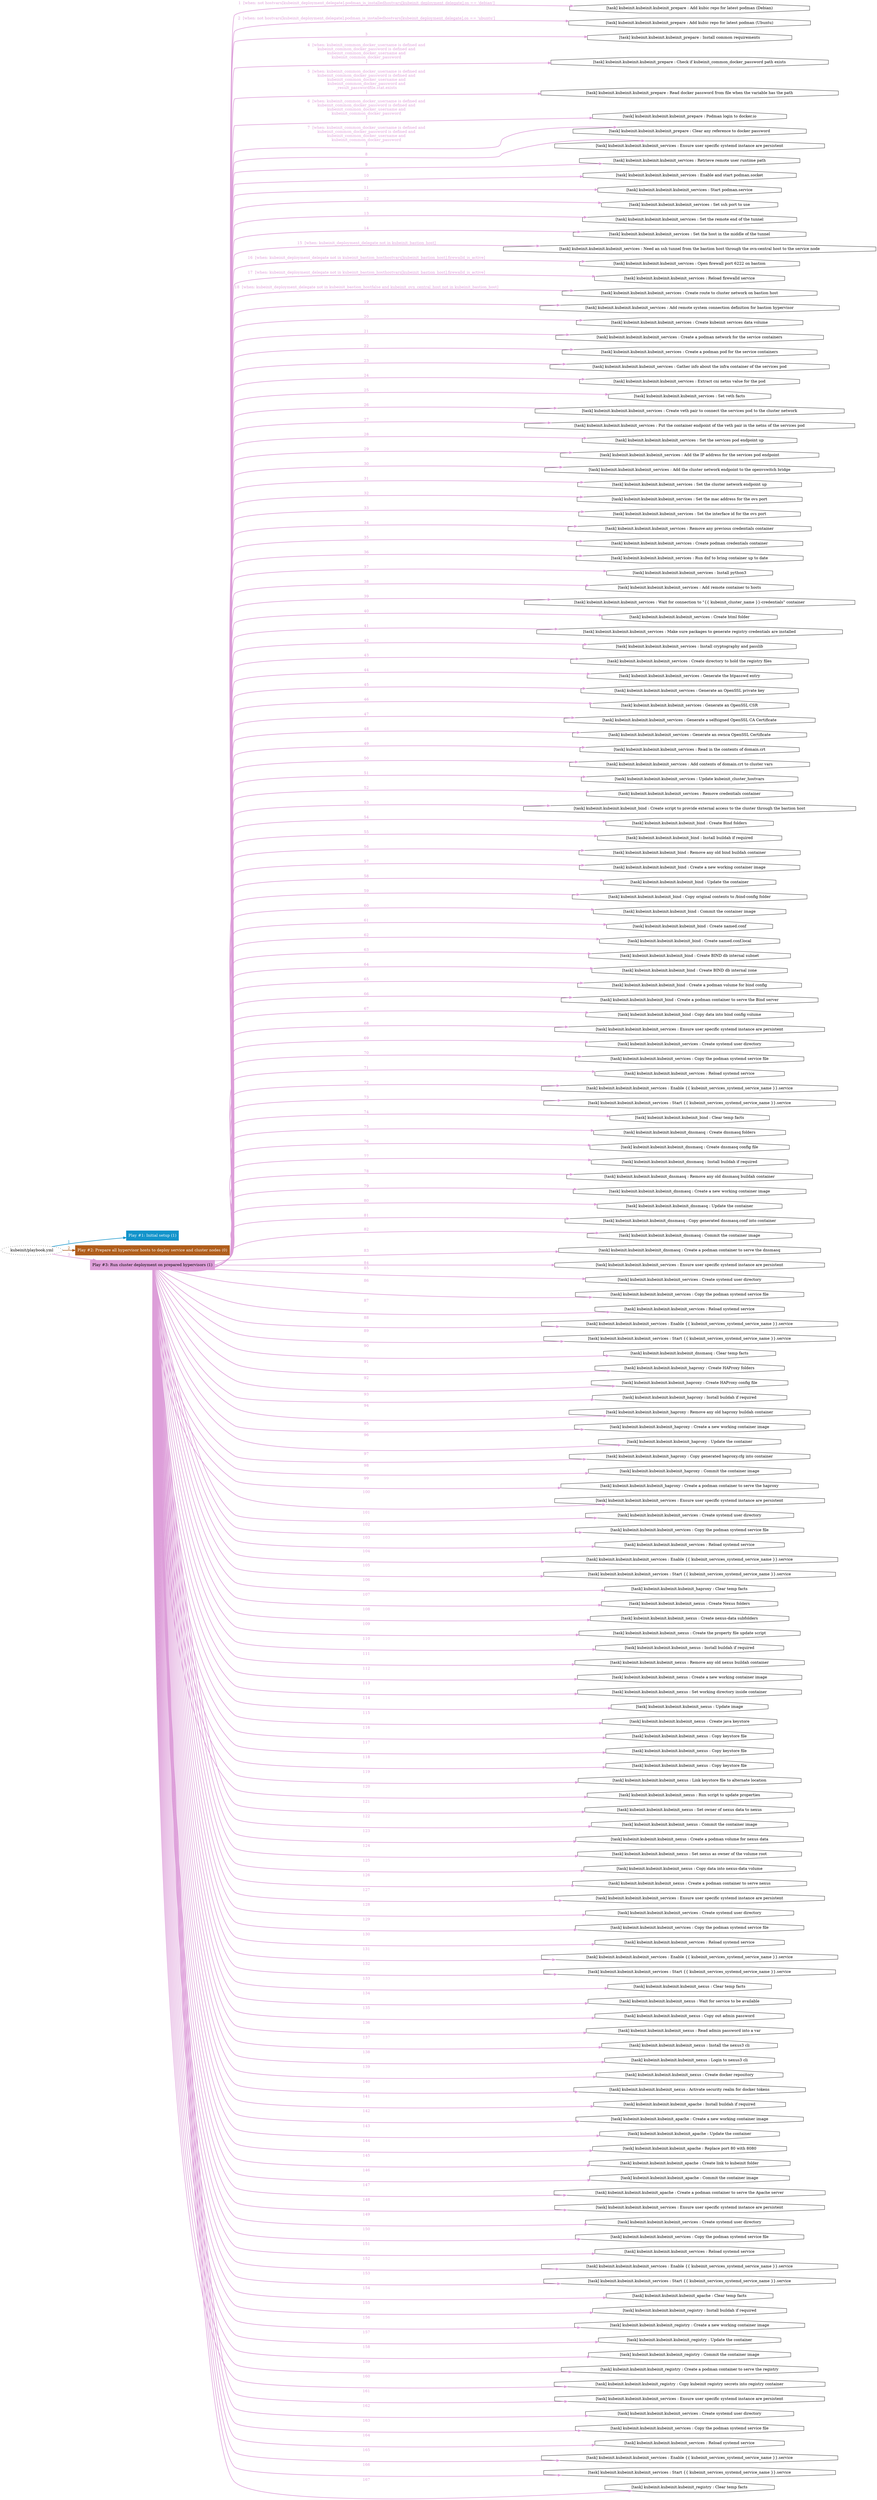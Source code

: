 digraph "kubeinit/playbook.yml "{
	graph [concentrate=true ordering=in rankdir=LR ratio=fill]
	edge [esep=5 sep=10]
	"kubeinit/playbook.yml" [id=root_node style=dotted]
	subgraph "Play #1: Initial setup (1) "{
		"Play #1: Initial setup (1)" [color="#1394cb" fontcolor="#ffffff" id="play_3c58e486-fd24-498e-8bcb-90360bb65464" shape=box style=filled tooltip=localhost]
		"kubeinit/playbook.yml" -> "Play #1: Initial setup (1)" [label=1 color="#1394cb" fontcolor="#1394cb" id="edge_cfc896dd-fef2-417b-bb90-81c549b43d11" style=bold]
	}
	subgraph "Play #2: Prepare all hypervisor hosts to deploy service and cluster nodes (0) "{
		"Play #2: Prepare all hypervisor hosts to deploy service and cluster nodes (0)" [color="#b05e1c" fontcolor="#ffffff" id="play_4c78b3e2-bbf9-46bc-9a55-a12ae518fd5d" shape=box style=filled tooltip=""]
		"kubeinit/playbook.yml" -> "Play #2: Prepare all hypervisor hosts to deploy service and cluster nodes (0)" [label=2 color="#b05e1c" fontcolor="#b05e1c" id="edge_f5c4952e-7f08-48f4-8b19-2ef2103dccb5" style=bold]
	}
	subgraph "Play #3: Run cluster deployment on prepared hypervisors (1) "{
		"Play #3: Run cluster deployment on prepared hypervisors (1)" [color="#dd9ed9" fontcolor="#000000" id="play_6934eece-86ec-434a-ad27-5ac1bc239d67" shape=box style=filled tooltip=localhost]
		"kubeinit/playbook.yml" -> "Play #3: Run cluster deployment on prepared hypervisors (1)" [label=3 color="#dd9ed9" fontcolor="#dd9ed9" id="edge_8b878328-7b7b-45b6-a12b-c577da07be99" style=bold]
		"task_c1c7d878-1bb3-407b-8932-aeb9be2c399a" [label="[task] kubeinit.kubeinit.kubeinit_prepare : Add kubic repo for latest podman (Debian)" id="task_c1c7d878-1bb3-407b-8932-aeb9be2c399a" shape=octagon tooltip="[task] kubeinit.kubeinit.kubeinit_prepare : Add kubic repo for latest podman (Debian)"]
		"Play #3: Run cluster deployment on prepared hypervisors (1)" -> "task_c1c7d878-1bb3-407b-8932-aeb9be2c399a" [label="1  [when: not hostvars[kubeinit_deployment_delegate].podman_is_installedhostvars[kubeinit_deployment_delegate].os == 'debian']" color="#dd9ed9" fontcolor="#dd9ed9" id="edge_5ab35c39-35ad-4a68-b36a-3d9bd6c0dbda" style=bold]
		"task_74b168df-7a40-4398-83c6-b662bc341bd6" [label="[task] kubeinit.kubeinit.kubeinit_prepare : Add kubic repo for latest podman (Ubuntu)" id="task_74b168df-7a40-4398-83c6-b662bc341bd6" shape=octagon tooltip="[task] kubeinit.kubeinit.kubeinit_prepare : Add kubic repo for latest podman (Ubuntu)"]
		"Play #3: Run cluster deployment on prepared hypervisors (1)" -> "task_74b168df-7a40-4398-83c6-b662bc341bd6" [label="2  [when: not hostvars[kubeinit_deployment_delegate].podman_is_installedhostvars[kubeinit_deployment_delegate].os == 'ubuntu']" color="#dd9ed9" fontcolor="#dd9ed9" id="edge_8ac255cb-36c3-430b-bf3b-0950eabe7750" style=bold]
		"task_b4ff9248-e1c6-47b4-b731-b9c83aeedb38" [label="[task] kubeinit.kubeinit.kubeinit_prepare : Install common requirements" id="task_b4ff9248-e1c6-47b4-b731-b9c83aeedb38" shape=octagon tooltip="[task] kubeinit.kubeinit.kubeinit_prepare : Install common requirements"]
		"Play #3: Run cluster deployment on prepared hypervisors (1)" -> "task_b4ff9248-e1c6-47b4-b731-b9c83aeedb38" [label=3 color="#dd9ed9" fontcolor="#dd9ed9" id="edge_c73d2ebc-9614-4da9-9f53-b58c625816ef" style=bold]
		"task_2009809a-2897-43bc-a2a9-a1318f2ac8cc" [label="[task] kubeinit.kubeinit.kubeinit_prepare : Check if kubeinit_common_docker_password path exists" id="task_2009809a-2897-43bc-a2a9-a1318f2ac8cc" shape=octagon tooltip="[task] kubeinit.kubeinit.kubeinit_prepare : Check if kubeinit_common_docker_password path exists"]
		"Play #3: Run cluster deployment on prepared hypervisors (1)" -> "task_2009809a-2897-43bc-a2a9-a1318f2ac8cc" [label="4  [when: kubeinit_common_docker_username is defined and
kubeinit_common_docker_password is defined and
kubeinit_common_docker_username and
kubeinit_common_docker_password
]" color="#dd9ed9" fontcolor="#dd9ed9" id="edge_a519a125-8764-456a-ae5e-94e0ce237c15" style=bold]
		"task_8d51a435-1a2c-4d8c-8b42-4368f334b348" [label="[task] kubeinit.kubeinit.kubeinit_prepare : Read docker password from file when the variable has the path" id="task_8d51a435-1a2c-4d8c-8b42-4368f334b348" shape=octagon tooltip="[task] kubeinit.kubeinit.kubeinit_prepare : Read docker password from file when the variable has the path"]
		"Play #3: Run cluster deployment on prepared hypervisors (1)" -> "task_8d51a435-1a2c-4d8c-8b42-4368f334b348" [label="5  [when: kubeinit_common_docker_username is defined and
kubeinit_common_docker_password is defined and
kubeinit_common_docker_username and
kubeinit_common_docker_password and
_result_passwordfile.stat.exists
]" color="#dd9ed9" fontcolor="#dd9ed9" id="edge_9914337e-6154-40ee-b671-dbdf9879c659" style=bold]
		"task_3b4f2544-4b61-4dfa-9e85-96f2c68046ac" [label="[task] kubeinit.kubeinit.kubeinit_prepare : Podman login to docker.io" id="task_3b4f2544-4b61-4dfa-9e85-96f2c68046ac" shape=octagon tooltip="[task] kubeinit.kubeinit.kubeinit_prepare : Podman login to docker.io"]
		"Play #3: Run cluster deployment on prepared hypervisors (1)" -> "task_3b4f2544-4b61-4dfa-9e85-96f2c68046ac" [label="6  [when: kubeinit_common_docker_username is defined and
kubeinit_common_docker_password is defined and
kubeinit_common_docker_username and
kubeinit_common_docker_password
]" color="#dd9ed9" fontcolor="#dd9ed9" id="edge_5d34a57c-d64c-4d11-8fb9-1e5925b51041" style=bold]
		"task_941fa42f-9007-4e2c-b8b3-7975b23dd60e" [label="[task] kubeinit.kubeinit.kubeinit_prepare : Clear any reference to docker password" id="task_941fa42f-9007-4e2c-b8b3-7975b23dd60e" shape=octagon tooltip="[task] kubeinit.kubeinit.kubeinit_prepare : Clear any reference to docker password"]
		"Play #3: Run cluster deployment on prepared hypervisors (1)" -> "task_941fa42f-9007-4e2c-b8b3-7975b23dd60e" [label="7  [when: kubeinit_common_docker_username is defined and
kubeinit_common_docker_password is defined and
kubeinit_common_docker_username and
kubeinit_common_docker_password
]" color="#dd9ed9" fontcolor="#dd9ed9" id="edge_ce70a255-5da9-46d5-becd-3bcf3763e527" style=bold]
		"task_7f257a97-e230-49e0-a231-6e44423cbf26" [label="[task] kubeinit.kubeinit.kubeinit_services : Ensure user specific systemd instance are persistent" id="task_7f257a97-e230-49e0-a231-6e44423cbf26" shape=octagon tooltip="[task] kubeinit.kubeinit.kubeinit_services : Ensure user specific systemd instance are persistent"]
		"Play #3: Run cluster deployment on prepared hypervisors (1)" -> "task_7f257a97-e230-49e0-a231-6e44423cbf26" [label=8 color="#dd9ed9" fontcolor="#dd9ed9" id="edge_73bf470a-3bf4-42c2-90d0-f091707908be" style=bold]
		"task_058e3a5a-8be3-47cd-a2ad-0e4ecba83d6d" [label="[task] kubeinit.kubeinit.kubeinit_services : Retrieve remote user runtime path" id="task_058e3a5a-8be3-47cd-a2ad-0e4ecba83d6d" shape=octagon tooltip="[task] kubeinit.kubeinit.kubeinit_services : Retrieve remote user runtime path"]
		"Play #3: Run cluster deployment on prepared hypervisors (1)" -> "task_058e3a5a-8be3-47cd-a2ad-0e4ecba83d6d" [label=9 color="#dd9ed9" fontcolor="#dd9ed9" id="edge_d9f53695-9659-4b11-acc6-30a473322614" style=bold]
		"task_4a60ef34-0479-4a3a-8975-e7aac4ee6460" [label="[task] kubeinit.kubeinit.kubeinit_services : Enable and start podman.socket" id="task_4a60ef34-0479-4a3a-8975-e7aac4ee6460" shape=octagon tooltip="[task] kubeinit.kubeinit.kubeinit_services : Enable and start podman.socket"]
		"Play #3: Run cluster deployment on prepared hypervisors (1)" -> "task_4a60ef34-0479-4a3a-8975-e7aac4ee6460" [label=10 color="#dd9ed9" fontcolor="#dd9ed9" id="edge_f56ef39b-fbe0-4ea7-92b0-bb49923922af" style=bold]
		"task_5d808285-6342-4116-8697-c0a9908bbb21" [label="[task] kubeinit.kubeinit.kubeinit_services : Start podman.service" id="task_5d808285-6342-4116-8697-c0a9908bbb21" shape=octagon tooltip="[task] kubeinit.kubeinit.kubeinit_services : Start podman.service"]
		"Play #3: Run cluster deployment on prepared hypervisors (1)" -> "task_5d808285-6342-4116-8697-c0a9908bbb21" [label=11 color="#dd9ed9" fontcolor="#dd9ed9" id="edge_471ac068-63bd-4012-a490-6efa78690c76" style=bold]
		"task_acdb3510-b8e7-4d89-a85f-78e6a331ab82" [label="[task] kubeinit.kubeinit.kubeinit_services : Set ssh port to use" id="task_acdb3510-b8e7-4d89-a85f-78e6a331ab82" shape=octagon tooltip="[task] kubeinit.kubeinit.kubeinit_services : Set ssh port to use"]
		"Play #3: Run cluster deployment on prepared hypervisors (1)" -> "task_acdb3510-b8e7-4d89-a85f-78e6a331ab82" [label=12 color="#dd9ed9" fontcolor="#dd9ed9" id="edge_4e1c3751-e353-4924-97dd-6b22861bfe95" style=bold]
		"task_0d62dfa5-34ae-4c52-9681-833c3d2aa6a7" [label="[task] kubeinit.kubeinit.kubeinit_services : Set the remote end of the tunnel" id="task_0d62dfa5-34ae-4c52-9681-833c3d2aa6a7" shape=octagon tooltip="[task] kubeinit.kubeinit.kubeinit_services : Set the remote end of the tunnel"]
		"Play #3: Run cluster deployment on prepared hypervisors (1)" -> "task_0d62dfa5-34ae-4c52-9681-833c3d2aa6a7" [label=13 color="#dd9ed9" fontcolor="#dd9ed9" id="edge_23c26a08-810d-4e01-86e4-9023ee58776e" style=bold]
		"task_dacb73a0-4f91-4605-ac1a-c9a4968e78d9" [label="[task] kubeinit.kubeinit.kubeinit_services : Set the host in the middle of the tunnel" id="task_dacb73a0-4f91-4605-ac1a-c9a4968e78d9" shape=octagon tooltip="[task] kubeinit.kubeinit.kubeinit_services : Set the host in the middle of the tunnel"]
		"Play #3: Run cluster deployment on prepared hypervisors (1)" -> "task_dacb73a0-4f91-4605-ac1a-c9a4968e78d9" [label=14 color="#dd9ed9" fontcolor="#dd9ed9" id="edge_5d4d2ee2-edaf-4e8b-9019-ea22477fa605" style=bold]
		"task_3b0839d3-d151-45ea-8ad9-33c765704be7" [label="[task] kubeinit.kubeinit.kubeinit_services : Need an ssh tunnel from the bastion host through the ovn-central host to the service node" id="task_3b0839d3-d151-45ea-8ad9-33c765704be7" shape=octagon tooltip="[task] kubeinit.kubeinit.kubeinit_services : Need an ssh tunnel from the bastion host through the ovn-central host to the service node"]
		"Play #3: Run cluster deployment on prepared hypervisors (1)" -> "task_3b0839d3-d151-45ea-8ad9-33c765704be7" [label="15  [when: kubeinit_deployment_delegate not in kubeinit_bastion_host]" color="#dd9ed9" fontcolor="#dd9ed9" id="edge_9888a22f-e6b1-498a-b845-7cbf3160f8ea" style=bold]
		"task_0cb4e3f3-8b7d-47fa-94bd-99a7fe745cbc" [label="[task] kubeinit.kubeinit.kubeinit_services : Open firewall port 6222 on bastion" id="task_0cb4e3f3-8b7d-47fa-94bd-99a7fe745cbc" shape=octagon tooltip="[task] kubeinit.kubeinit.kubeinit_services : Open firewall port 6222 on bastion"]
		"Play #3: Run cluster deployment on prepared hypervisors (1)" -> "task_0cb4e3f3-8b7d-47fa-94bd-99a7fe745cbc" [label="16  [when: kubeinit_deployment_delegate not in kubeinit_bastion_hosthostvars[kubeinit_bastion_host].firewalld_is_active]" color="#dd9ed9" fontcolor="#dd9ed9" id="edge_d8b27644-0d18-4dbc-be6c-1918a495cf92" style=bold]
		"task_85364907-7742-4460-817a-29d3d5d29433" [label="[task] kubeinit.kubeinit.kubeinit_services : Reload firewalld service" id="task_85364907-7742-4460-817a-29d3d5d29433" shape=octagon tooltip="[task] kubeinit.kubeinit.kubeinit_services : Reload firewalld service"]
		"Play #3: Run cluster deployment on prepared hypervisors (1)" -> "task_85364907-7742-4460-817a-29d3d5d29433" [label="17  [when: kubeinit_deployment_delegate not in kubeinit_bastion_hosthostvars[kubeinit_bastion_host].firewalld_is_active]" color="#dd9ed9" fontcolor="#dd9ed9" id="edge_effea147-6eb5-40e3-bbc1-43c072a85eeb" style=bold]
		"task_50659dcf-be74-4d82-b927-03887c90a256" [label="[task] kubeinit.kubeinit.kubeinit_services : Create route to cluster network on bastion host" id="task_50659dcf-be74-4d82-b927-03887c90a256" shape=octagon tooltip="[task] kubeinit.kubeinit.kubeinit_services : Create route to cluster network on bastion host"]
		"Play #3: Run cluster deployment on prepared hypervisors (1)" -> "task_50659dcf-be74-4d82-b927-03887c90a256" [label="18  [when: kubeinit_deployment_delegate not in kubeinit_bastion_hostfalse and kubeinit_ovn_central_host not in kubeinit_bastion_host]" color="#dd9ed9" fontcolor="#dd9ed9" id="edge_80c9b113-b21d-4669-8942-b085561e2d1d" style=bold]
		"task_ba5efa5f-b713-4ebc-87c7-cc1089209d02" [label="[task] kubeinit.kubeinit.kubeinit_services : Add remote system connection definition for bastion hypervisor" id="task_ba5efa5f-b713-4ebc-87c7-cc1089209d02" shape=octagon tooltip="[task] kubeinit.kubeinit.kubeinit_services : Add remote system connection definition for bastion hypervisor"]
		"Play #3: Run cluster deployment on prepared hypervisors (1)" -> "task_ba5efa5f-b713-4ebc-87c7-cc1089209d02" [label=19 color="#dd9ed9" fontcolor="#dd9ed9" id="edge_d939cb53-327f-49f0-a555-743a61858442" style=bold]
		"task_8e6328b0-ff15-4b89-8f94-641d1045284d" [label="[task] kubeinit.kubeinit.kubeinit_services : Create kubeinit services data volume" id="task_8e6328b0-ff15-4b89-8f94-641d1045284d" shape=octagon tooltip="[task] kubeinit.kubeinit.kubeinit_services : Create kubeinit services data volume"]
		"Play #3: Run cluster deployment on prepared hypervisors (1)" -> "task_8e6328b0-ff15-4b89-8f94-641d1045284d" [label=20 color="#dd9ed9" fontcolor="#dd9ed9" id="edge_05975fe4-fd4a-4ce1-b671-2d73aa8dcceb" style=bold]
		"task_1927df96-dbe2-48ef-b7d1-a5513dce6c58" [label="[task] kubeinit.kubeinit.kubeinit_services : Create a podman network for the service containers" id="task_1927df96-dbe2-48ef-b7d1-a5513dce6c58" shape=octagon tooltip="[task] kubeinit.kubeinit.kubeinit_services : Create a podman network for the service containers"]
		"Play #3: Run cluster deployment on prepared hypervisors (1)" -> "task_1927df96-dbe2-48ef-b7d1-a5513dce6c58" [label=21 color="#dd9ed9" fontcolor="#dd9ed9" id="edge_dc23879c-1082-49a1-918d-6c5694075435" style=bold]
		"task_fc71a47a-29dd-4c19-99e9-0c5eae7dbd65" [label="[task] kubeinit.kubeinit.kubeinit_services : Create a podman pod for the service containers" id="task_fc71a47a-29dd-4c19-99e9-0c5eae7dbd65" shape=octagon tooltip="[task] kubeinit.kubeinit.kubeinit_services : Create a podman pod for the service containers"]
		"Play #3: Run cluster deployment on prepared hypervisors (1)" -> "task_fc71a47a-29dd-4c19-99e9-0c5eae7dbd65" [label=22 color="#dd9ed9" fontcolor="#dd9ed9" id="edge_125ddeae-bc78-48b4-8f35-c9020960123e" style=bold]
		"task_477925b4-34d4-4911-b536-ca994c5ad58c" [label="[task] kubeinit.kubeinit.kubeinit_services : Gather info about the infra container of the services pod" id="task_477925b4-34d4-4911-b536-ca994c5ad58c" shape=octagon tooltip="[task] kubeinit.kubeinit.kubeinit_services : Gather info about the infra container of the services pod"]
		"Play #3: Run cluster deployment on prepared hypervisors (1)" -> "task_477925b4-34d4-4911-b536-ca994c5ad58c" [label=23 color="#dd9ed9" fontcolor="#dd9ed9" id="edge_621a5c08-f10e-4780-a635-b09dde73c7e2" style=bold]
		"task_a8e44caa-1ff0-48d3-a74a-deed5cd42f70" [label="[task] kubeinit.kubeinit.kubeinit_services : Extract cni netns value for the pod" id="task_a8e44caa-1ff0-48d3-a74a-deed5cd42f70" shape=octagon tooltip="[task] kubeinit.kubeinit.kubeinit_services : Extract cni netns value for the pod"]
		"Play #3: Run cluster deployment on prepared hypervisors (1)" -> "task_a8e44caa-1ff0-48d3-a74a-deed5cd42f70" [label=24 color="#dd9ed9" fontcolor="#dd9ed9" id="edge_1dd51842-b8f8-4e27-84fb-882faecb3af2" style=bold]
		"task_496b766c-509e-48d9-b237-950c0035ac0c" [label="[task] kubeinit.kubeinit.kubeinit_services : Set veth facts" id="task_496b766c-509e-48d9-b237-950c0035ac0c" shape=octagon tooltip="[task] kubeinit.kubeinit.kubeinit_services : Set veth facts"]
		"Play #3: Run cluster deployment on prepared hypervisors (1)" -> "task_496b766c-509e-48d9-b237-950c0035ac0c" [label=25 color="#dd9ed9" fontcolor="#dd9ed9" id="edge_b238ebc9-1ae7-4171-b3e0-7c8e3bcc6aaa" style=bold]
		"task_e254b394-27a2-4aa8-b409-36f575336e4d" [label="[task] kubeinit.kubeinit.kubeinit_services : Create veth pair to connect the services pod to the cluster network" id="task_e254b394-27a2-4aa8-b409-36f575336e4d" shape=octagon tooltip="[task] kubeinit.kubeinit.kubeinit_services : Create veth pair to connect the services pod to the cluster network"]
		"Play #3: Run cluster deployment on prepared hypervisors (1)" -> "task_e254b394-27a2-4aa8-b409-36f575336e4d" [label=26 color="#dd9ed9" fontcolor="#dd9ed9" id="edge_57fc91e4-fa15-4d24-b00a-8c0debb1a8f2" style=bold]
		"task_df43cea4-ea52-42ab-8ff3-c35c213e660a" [label="[task] kubeinit.kubeinit.kubeinit_services : Put the container endpoint of the veth pair in the netns of the services pod" id="task_df43cea4-ea52-42ab-8ff3-c35c213e660a" shape=octagon tooltip="[task] kubeinit.kubeinit.kubeinit_services : Put the container endpoint of the veth pair in the netns of the services pod"]
		"Play #3: Run cluster deployment on prepared hypervisors (1)" -> "task_df43cea4-ea52-42ab-8ff3-c35c213e660a" [label=27 color="#dd9ed9" fontcolor="#dd9ed9" id="edge_f64e6276-e321-41ab-bdb2-fe5b0b81ce1e" style=bold]
		"task_960a4cc9-f507-48ad-bb32-891dd21a86d2" [label="[task] kubeinit.kubeinit.kubeinit_services : Set the services pod endpoint up" id="task_960a4cc9-f507-48ad-bb32-891dd21a86d2" shape=octagon tooltip="[task] kubeinit.kubeinit.kubeinit_services : Set the services pod endpoint up"]
		"Play #3: Run cluster deployment on prepared hypervisors (1)" -> "task_960a4cc9-f507-48ad-bb32-891dd21a86d2" [label=28 color="#dd9ed9" fontcolor="#dd9ed9" id="edge_adf25ea0-c31b-4c5c-929e-695bd85566b0" style=bold]
		"task_3f25e17e-e6f1-4cfd-af7e-4af2d6307d66" [label="[task] kubeinit.kubeinit.kubeinit_services : Add the IP address for the services pod endpoint" id="task_3f25e17e-e6f1-4cfd-af7e-4af2d6307d66" shape=octagon tooltip="[task] kubeinit.kubeinit.kubeinit_services : Add the IP address for the services pod endpoint"]
		"Play #3: Run cluster deployment on prepared hypervisors (1)" -> "task_3f25e17e-e6f1-4cfd-af7e-4af2d6307d66" [label=29 color="#dd9ed9" fontcolor="#dd9ed9" id="edge_fe958ee3-7c0a-48e7-b322-82479f38ad74" style=bold]
		"task_0d550b2c-cd3e-47f4-a132-3a3836d6ba68" [label="[task] kubeinit.kubeinit.kubeinit_services : Add the cluster network endpoint to the openvswitch bridge" id="task_0d550b2c-cd3e-47f4-a132-3a3836d6ba68" shape=octagon tooltip="[task] kubeinit.kubeinit.kubeinit_services : Add the cluster network endpoint to the openvswitch bridge"]
		"Play #3: Run cluster deployment on prepared hypervisors (1)" -> "task_0d550b2c-cd3e-47f4-a132-3a3836d6ba68" [label=30 color="#dd9ed9" fontcolor="#dd9ed9" id="edge_de950b62-257d-4eb3-823e-9b48323667a5" style=bold]
		"task_02315e04-ad80-43de-ad15-744dc3930938" [label="[task] kubeinit.kubeinit.kubeinit_services : Set the cluster network endpoint up" id="task_02315e04-ad80-43de-ad15-744dc3930938" shape=octagon tooltip="[task] kubeinit.kubeinit.kubeinit_services : Set the cluster network endpoint up"]
		"Play #3: Run cluster deployment on prepared hypervisors (1)" -> "task_02315e04-ad80-43de-ad15-744dc3930938" [label=31 color="#dd9ed9" fontcolor="#dd9ed9" id="edge_68b8e2ae-e2e4-4159-9550-90918951f05b" style=bold]
		"task_0c6d8a23-d49b-45f9-8caf-4f3e4c8f9161" [label="[task] kubeinit.kubeinit.kubeinit_services : Set the mac address for the ovs port" id="task_0c6d8a23-d49b-45f9-8caf-4f3e4c8f9161" shape=octagon tooltip="[task] kubeinit.kubeinit.kubeinit_services : Set the mac address for the ovs port"]
		"Play #3: Run cluster deployment on prepared hypervisors (1)" -> "task_0c6d8a23-d49b-45f9-8caf-4f3e4c8f9161" [label=32 color="#dd9ed9" fontcolor="#dd9ed9" id="edge_d4fecb65-f8ce-4f53-bbf8-d82f69907250" style=bold]
		"task_9cb81ebf-7418-4fa6-a014-eea8b43802ec" [label="[task] kubeinit.kubeinit.kubeinit_services : Set the interface id for the ovs port" id="task_9cb81ebf-7418-4fa6-a014-eea8b43802ec" shape=octagon tooltip="[task] kubeinit.kubeinit.kubeinit_services : Set the interface id for the ovs port"]
		"Play #3: Run cluster deployment on prepared hypervisors (1)" -> "task_9cb81ebf-7418-4fa6-a014-eea8b43802ec" [label=33 color="#dd9ed9" fontcolor="#dd9ed9" id="edge_5e2f262d-0154-4df3-b364-1bc089e7fcfd" style=bold]
		"task_9266f1d8-1f2f-493c-b36a-4c4ffcb8dd4d" [label="[task] kubeinit.kubeinit.kubeinit_services : Remove any previous credentials container" id="task_9266f1d8-1f2f-493c-b36a-4c4ffcb8dd4d" shape=octagon tooltip="[task] kubeinit.kubeinit.kubeinit_services : Remove any previous credentials container"]
		"Play #3: Run cluster deployment on prepared hypervisors (1)" -> "task_9266f1d8-1f2f-493c-b36a-4c4ffcb8dd4d" [label=34 color="#dd9ed9" fontcolor="#dd9ed9" id="edge_600a49d6-cf77-4743-a664-be51e3987f59" style=bold]
		"task_df5fcb48-bc87-40a8-92d3-5e97976bb39e" [label="[task] kubeinit.kubeinit.kubeinit_services : Create podman credentials container" id="task_df5fcb48-bc87-40a8-92d3-5e97976bb39e" shape=octagon tooltip="[task] kubeinit.kubeinit.kubeinit_services : Create podman credentials container"]
		"Play #3: Run cluster deployment on prepared hypervisors (1)" -> "task_df5fcb48-bc87-40a8-92d3-5e97976bb39e" [label=35 color="#dd9ed9" fontcolor="#dd9ed9" id="edge_f6ee7825-6f5d-4654-b91a-db248dac2099" style=bold]
		"task_02f07334-a05f-4127-9c07-844df9b83529" [label="[task] kubeinit.kubeinit.kubeinit_services : Run dnf to bring container up to date" id="task_02f07334-a05f-4127-9c07-844df9b83529" shape=octagon tooltip="[task] kubeinit.kubeinit.kubeinit_services : Run dnf to bring container up to date"]
		"Play #3: Run cluster deployment on prepared hypervisors (1)" -> "task_02f07334-a05f-4127-9c07-844df9b83529" [label=36 color="#dd9ed9" fontcolor="#dd9ed9" id="edge_c635a4be-b7b4-4180-932a-0a6aece31dc6" style=bold]
		"task_49f0aaa3-d731-4c32-b1f9-ffd6470c2f5a" [label="[task] kubeinit.kubeinit.kubeinit_services : Install python3" id="task_49f0aaa3-d731-4c32-b1f9-ffd6470c2f5a" shape=octagon tooltip="[task] kubeinit.kubeinit.kubeinit_services : Install python3"]
		"Play #3: Run cluster deployment on prepared hypervisors (1)" -> "task_49f0aaa3-d731-4c32-b1f9-ffd6470c2f5a" [label=37 color="#dd9ed9" fontcolor="#dd9ed9" id="edge_211742e5-1e37-4586-a27f-16b3867d66ff" style=bold]
		"task_ff95c788-c9a9-47c0-9c62-f5fea99bb62b" [label="[task] kubeinit.kubeinit.kubeinit_services : Add remote container to hosts" id="task_ff95c788-c9a9-47c0-9c62-f5fea99bb62b" shape=octagon tooltip="[task] kubeinit.kubeinit.kubeinit_services : Add remote container to hosts"]
		"Play #3: Run cluster deployment on prepared hypervisors (1)" -> "task_ff95c788-c9a9-47c0-9c62-f5fea99bb62b" [label=38 color="#dd9ed9" fontcolor="#dd9ed9" id="edge_0bef4be4-db52-4bb6-89bf-458b1805ec73" style=bold]
		"task_16dd55c7-5831-49c3-8b99-928d97106792" [label="[task] kubeinit.kubeinit.kubeinit_services : Wait for connection to &#34;{{ kubeinit_cluster_name }}-credentials&#34; container" id="task_16dd55c7-5831-49c3-8b99-928d97106792" shape=octagon tooltip="[task] kubeinit.kubeinit.kubeinit_services : Wait for connection to &#34;{{ kubeinit_cluster_name }}-credentials&#34; container"]
		"Play #3: Run cluster deployment on prepared hypervisors (1)" -> "task_16dd55c7-5831-49c3-8b99-928d97106792" [label=39 color="#dd9ed9" fontcolor="#dd9ed9" id="edge_130412a6-a3a6-43a2-bca6-f5313e1c552e" style=bold]
		"task_53c72f9d-92db-4ae2-9dc4-c372d2c192f2" [label="[task] kubeinit.kubeinit.kubeinit_services : Create html folder" id="task_53c72f9d-92db-4ae2-9dc4-c372d2c192f2" shape=octagon tooltip="[task] kubeinit.kubeinit.kubeinit_services : Create html folder"]
		"Play #3: Run cluster deployment on prepared hypervisors (1)" -> "task_53c72f9d-92db-4ae2-9dc4-c372d2c192f2" [label=40 color="#dd9ed9" fontcolor="#dd9ed9" id="edge_6f4e91b4-c806-4290-9b11-b117a518f177" style=bold]
		"task_1020bd17-0796-46f4-920c-9237e5d742e6" [label="[task] kubeinit.kubeinit.kubeinit_services : Make sure packages to generate registry credentials are installed" id="task_1020bd17-0796-46f4-920c-9237e5d742e6" shape=octagon tooltip="[task] kubeinit.kubeinit.kubeinit_services : Make sure packages to generate registry credentials are installed"]
		"Play #3: Run cluster deployment on prepared hypervisors (1)" -> "task_1020bd17-0796-46f4-920c-9237e5d742e6" [label=41 color="#dd9ed9" fontcolor="#dd9ed9" id="edge_dfa49bdb-a153-41a1-905c-51fd71466177" style=bold]
		"task_75397a65-fb1d-4a35-962f-f6f8edd77892" [label="[task] kubeinit.kubeinit.kubeinit_services : Install cryptography and passlib" id="task_75397a65-fb1d-4a35-962f-f6f8edd77892" shape=octagon tooltip="[task] kubeinit.kubeinit.kubeinit_services : Install cryptography and passlib"]
		"Play #3: Run cluster deployment on prepared hypervisors (1)" -> "task_75397a65-fb1d-4a35-962f-f6f8edd77892" [label=42 color="#dd9ed9" fontcolor="#dd9ed9" id="edge_45b1b679-4582-40d9-b7a5-0b53fd472a2d" style=bold]
		"task_1926f251-a1bf-46b6-9d02-6a47b9252c25" [label="[task] kubeinit.kubeinit.kubeinit_services : Create directory to hold the registry files" id="task_1926f251-a1bf-46b6-9d02-6a47b9252c25" shape=octagon tooltip="[task] kubeinit.kubeinit.kubeinit_services : Create directory to hold the registry files"]
		"Play #3: Run cluster deployment on prepared hypervisors (1)" -> "task_1926f251-a1bf-46b6-9d02-6a47b9252c25" [label=43 color="#dd9ed9" fontcolor="#dd9ed9" id="edge_c8f2712a-d726-41f9-8aa4-d9a618e263f2" style=bold]
		"task_5ad2d3b5-4a80-47e0-855f-78676e79dc2d" [label="[task] kubeinit.kubeinit.kubeinit_services : Generate the htpasswd entry" id="task_5ad2d3b5-4a80-47e0-855f-78676e79dc2d" shape=octagon tooltip="[task] kubeinit.kubeinit.kubeinit_services : Generate the htpasswd entry"]
		"Play #3: Run cluster deployment on prepared hypervisors (1)" -> "task_5ad2d3b5-4a80-47e0-855f-78676e79dc2d" [label=44 color="#dd9ed9" fontcolor="#dd9ed9" id="edge_566d9c31-430f-4bb7-9ca0-73d227cd7c6c" style=bold]
		"task_93dfec6b-b6aa-4c95-8263-ec1edc665430" [label="[task] kubeinit.kubeinit.kubeinit_services : Generate an OpenSSL private key" id="task_93dfec6b-b6aa-4c95-8263-ec1edc665430" shape=octagon tooltip="[task] kubeinit.kubeinit.kubeinit_services : Generate an OpenSSL private key"]
		"Play #3: Run cluster deployment on prepared hypervisors (1)" -> "task_93dfec6b-b6aa-4c95-8263-ec1edc665430" [label=45 color="#dd9ed9" fontcolor="#dd9ed9" id="edge_5023487c-0a3e-4f53-9030-684fe4ee6c3c" style=bold]
		"task_80718c5d-bd3e-414e-a20e-a8ff221b896b" [label="[task] kubeinit.kubeinit.kubeinit_services : Generate an OpenSSL CSR" id="task_80718c5d-bd3e-414e-a20e-a8ff221b896b" shape=octagon tooltip="[task] kubeinit.kubeinit.kubeinit_services : Generate an OpenSSL CSR"]
		"Play #3: Run cluster deployment on prepared hypervisors (1)" -> "task_80718c5d-bd3e-414e-a20e-a8ff221b896b" [label=46 color="#dd9ed9" fontcolor="#dd9ed9" id="edge_8e33415c-0a34-4153-b436-4e097ff9f15e" style=bold]
		"task_633e7dfe-3b08-468f-b1b8-71af21e7eb3a" [label="[task] kubeinit.kubeinit.kubeinit_services : Generate a selfsigned OpenSSL CA Certificate" id="task_633e7dfe-3b08-468f-b1b8-71af21e7eb3a" shape=octagon tooltip="[task] kubeinit.kubeinit.kubeinit_services : Generate a selfsigned OpenSSL CA Certificate"]
		"Play #3: Run cluster deployment on prepared hypervisors (1)" -> "task_633e7dfe-3b08-468f-b1b8-71af21e7eb3a" [label=47 color="#dd9ed9" fontcolor="#dd9ed9" id="edge_21601713-d824-4719-b251-d918e5450772" style=bold]
		"task_d97edd9d-ac83-4f0c-995a-805ca57a6b92" [label="[task] kubeinit.kubeinit.kubeinit_services : Generate an ownca OpenSSL Certificate" id="task_d97edd9d-ac83-4f0c-995a-805ca57a6b92" shape=octagon tooltip="[task] kubeinit.kubeinit.kubeinit_services : Generate an ownca OpenSSL Certificate"]
		"Play #3: Run cluster deployment on prepared hypervisors (1)" -> "task_d97edd9d-ac83-4f0c-995a-805ca57a6b92" [label=48 color="#dd9ed9" fontcolor="#dd9ed9" id="edge_baa477b5-84b5-4063-9e32-04b2480ec99e" style=bold]
		"task_663d964a-5d63-434c-92ec-f2628ed78db0" [label="[task] kubeinit.kubeinit.kubeinit_services : Read in the contents of domain.crt" id="task_663d964a-5d63-434c-92ec-f2628ed78db0" shape=octagon tooltip="[task] kubeinit.kubeinit.kubeinit_services : Read in the contents of domain.crt"]
		"Play #3: Run cluster deployment on prepared hypervisors (1)" -> "task_663d964a-5d63-434c-92ec-f2628ed78db0" [label=49 color="#dd9ed9" fontcolor="#dd9ed9" id="edge_aefac5e0-b730-4824-b421-1a12390db60c" style=bold]
		"task_72700661-33b0-459e-8ad6-109b6931d970" [label="[task] kubeinit.kubeinit.kubeinit_services : Add contents of domain.crt to cluster vars" id="task_72700661-33b0-459e-8ad6-109b6931d970" shape=octagon tooltip="[task] kubeinit.kubeinit.kubeinit_services : Add contents of domain.crt to cluster vars"]
		"Play #3: Run cluster deployment on prepared hypervisors (1)" -> "task_72700661-33b0-459e-8ad6-109b6931d970" [label=50 color="#dd9ed9" fontcolor="#dd9ed9" id="edge_6ee76c21-772d-4896-a508-b421eb03974e" style=bold]
		"task_d2684060-6d41-4ba2-9cd7-838d3abf21e4" [label="[task] kubeinit.kubeinit.kubeinit_services : Update kubeinit_cluster_hostvars" id="task_d2684060-6d41-4ba2-9cd7-838d3abf21e4" shape=octagon tooltip="[task] kubeinit.kubeinit.kubeinit_services : Update kubeinit_cluster_hostvars"]
		"Play #3: Run cluster deployment on prepared hypervisors (1)" -> "task_d2684060-6d41-4ba2-9cd7-838d3abf21e4" [label=51 color="#dd9ed9" fontcolor="#dd9ed9" id="edge_2d4669b6-7d74-4301-a338-877ace762b31" style=bold]
		"task_65806cd7-caa8-4e0c-b707-3b4ac7e076ce" [label="[task] kubeinit.kubeinit.kubeinit_services : Remove credentials container" id="task_65806cd7-caa8-4e0c-b707-3b4ac7e076ce" shape=octagon tooltip="[task] kubeinit.kubeinit.kubeinit_services : Remove credentials container"]
		"Play #3: Run cluster deployment on prepared hypervisors (1)" -> "task_65806cd7-caa8-4e0c-b707-3b4ac7e076ce" [label=52 color="#dd9ed9" fontcolor="#dd9ed9" id="edge_90573285-0ee4-431b-a7fd-3e47c4856bd3" style=bold]
		"task_5c3af5b7-b1d8-4a73-be52-9ca758b287f7" [label="[task] kubeinit.kubeinit.kubeinit_bind : Create script to provide external access to the cluster through the bastion host" id="task_5c3af5b7-b1d8-4a73-be52-9ca758b287f7" shape=octagon tooltip="[task] kubeinit.kubeinit.kubeinit_bind : Create script to provide external access to the cluster through the bastion host"]
		"Play #3: Run cluster deployment on prepared hypervisors (1)" -> "task_5c3af5b7-b1d8-4a73-be52-9ca758b287f7" [label=53 color="#dd9ed9" fontcolor="#dd9ed9" id="edge_d3a78606-49f3-42ee-9336-f1ae04258520" style=bold]
		"task_bc2af150-6d47-43e2-9df1-41d347c65a79" [label="[task] kubeinit.kubeinit.kubeinit_bind : Create Bind folders" id="task_bc2af150-6d47-43e2-9df1-41d347c65a79" shape=octagon tooltip="[task] kubeinit.kubeinit.kubeinit_bind : Create Bind folders"]
		"Play #3: Run cluster deployment on prepared hypervisors (1)" -> "task_bc2af150-6d47-43e2-9df1-41d347c65a79" [label=54 color="#dd9ed9" fontcolor="#dd9ed9" id="edge_66d6e1d2-f8ca-4461-b211-ed9f5a89f272" style=bold]
		"task_183e39e4-535d-43bd-ac70-f28dc93c9fc0" [label="[task] kubeinit.kubeinit.kubeinit_bind : Install buildah if required" id="task_183e39e4-535d-43bd-ac70-f28dc93c9fc0" shape=octagon tooltip="[task] kubeinit.kubeinit.kubeinit_bind : Install buildah if required"]
		"Play #3: Run cluster deployment on prepared hypervisors (1)" -> "task_183e39e4-535d-43bd-ac70-f28dc93c9fc0" [label=55 color="#dd9ed9" fontcolor="#dd9ed9" id="edge_980c41b4-b844-4da9-bd1e-42c3f6a2408d" style=bold]
		"task_c910e2f1-4d25-4ff0-b161-f5086225e1b0" [label="[task] kubeinit.kubeinit.kubeinit_bind : Remove any old bind buildah container" id="task_c910e2f1-4d25-4ff0-b161-f5086225e1b0" shape=octagon tooltip="[task] kubeinit.kubeinit.kubeinit_bind : Remove any old bind buildah container"]
		"Play #3: Run cluster deployment on prepared hypervisors (1)" -> "task_c910e2f1-4d25-4ff0-b161-f5086225e1b0" [label=56 color="#dd9ed9" fontcolor="#dd9ed9" id="edge_1c3276a4-9c82-40b5-b1ff-64df5d237e74" style=bold]
		"task_ae92b989-3e98-436e-9c88-50dcd7fe3cef" [label="[task] kubeinit.kubeinit.kubeinit_bind : Create a new working container image" id="task_ae92b989-3e98-436e-9c88-50dcd7fe3cef" shape=octagon tooltip="[task] kubeinit.kubeinit.kubeinit_bind : Create a new working container image"]
		"Play #3: Run cluster deployment on prepared hypervisors (1)" -> "task_ae92b989-3e98-436e-9c88-50dcd7fe3cef" [label=57 color="#dd9ed9" fontcolor="#dd9ed9" id="edge_30ea5342-db5b-47fe-ba3a-74655e8432be" style=bold]
		"task_1923e826-d3a5-48b9-86de-4ba06380c36c" [label="[task] kubeinit.kubeinit.kubeinit_bind : Update the container" id="task_1923e826-d3a5-48b9-86de-4ba06380c36c" shape=octagon tooltip="[task] kubeinit.kubeinit.kubeinit_bind : Update the container"]
		"Play #3: Run cluster deployment on prepared hypervisors (1)" -> "task_1923e826-d3a5-48b9-86de-4ba06380c36c" [label=58 color="#dd9ed9" fontcolor="#dd9ed9" id="edge_630be4a6-667d-4c69-9109-17ab37889b00" style=bold]
		"task_9e4ebe29-037a-4ce5-82e2-0b389a1152f5" [label="[task] kubeinit.kubeinit.kubeinit_bind : Copy original contents to /bind-config folder" id="task_9e4ebe29-037a-4ce5-82e2-0b389a1152f5" shape=octagon tooltip="[task] kubeinit.kubeinit.kubeinit_bind : Copy original contents to /bind-config folder"]
		"Play #3: Run cluster deployment on prepared hypervisors (1)" -> "task_9e4ebe29-037a-4ce5-82e2-0b389a1152f5" [label=59 color="#dd9ed9" fontcolor="#dd9ed9" id="edge_66a30f31-661e-4147-8028-2bb1cb3a22e6" style=bold]
		"task_d3359945-d0e6-4fca-9fdc-ce8b8faa96bb" [label="[task] kubeinit.kubeinit.kubeinit_bind : Commit the container image" id="task_d3359945-d0e6-4fca-9fdc-ce8b8faa96bb" shape=octagon tooltip="[task] kubeinit.kubeinit.kubeinit_bind : Commit the container image"]
		"Play #3: Run cluster deployment on prepared hypervisors (1)" -> "task_d3359945-d0e6-4fca-9fdc-ce8b8faa96bb" [label=60 color="#dd9ed9" fontcolor="#dd9ed9" id="edge_380bd4a0-4df7-4a86-8a4f-a748618d0edc" style=bold]
		"task_05c1fadc-8e77-4943-8b5d-4649df38d21a" [label="[task] kubeinit.kubeinit.kubeinit_bind : Create named.conf" id="task_05c1fadc-8e77-4943-8b5d-4649df38d21a" shape=octagon tooltip="[task] kubeinit.kubeinit.kubeinit_bind : Create named.conf"]
		"Play #3: Run cluster deployment on prepared hypervisors (1)" -> "task_05c1fadc-8e77-4943-8b5d-4649df38d21a" [label=61 color="#dd9ed9" fontcolor="#dd9ed9" id="edge_53114290-0acb-46e0-90ba-11cf032d715c" style=bold]
		"task_be56775c-e399-4e00-a930-46831567287b" [label="[task] kubeinit.kubeinit.kubeinit_bind : Create named.conf.local" id="task_be56775c-e399-4e00-a930-46831567287b" shape=octagon tooltip="[task] kubeinit.kubeinit.kubeinit_bind : Create named.conf.local"]
		"Play #3: Run cluster deployment on prepared hypervisors (1)" -> "task_be56775c-e399-4e00-a930-46831567287b" [label=62 color="#dd9ed9" fontcolor="#dd9ed9" id="edge_560ffa3f-6d70-4205-a331-4e24ccc4a14a" style=bold]
		"task_e731c571-f89f-4833-a5b7-1638795332d8" [label="[task] kubeinit.kubeinit.kubeinit_bind : Create BIND db internal subnet" id="task_e731c571-f89f-4833-a5b7-1638795332d8" shape=octagon tooltip="[task] kubeinit.kubeinit.kubeinit_bind : Create BIND db internal subnet"]
		"Play #3: Run cluster deployment on prepared hypervisors (1)" -> "task_e731c571-f89f-4833-a5b7-1638795332d8" [label=63 color="#dd9ed9" fontcolor="#dd9ed9" id="edge_180537ed-6ee6-414a-84f3-af0141750fce" style=bold]
		"task_bdcaf4b9-67f5-4e28-8ba2-d45770850089" [label="[task] kubeinit.kubeinit.kubeinit_bind : Create BIND db internal zone" id="task_bdcaf4b9-67f5-4e28-8ba2-d45770850089" shape=octagon tooltip="[task] kubeinit.kubeinit.kubeinit_bind : Create BIND db internal zone"]
		"Play #3: Run cluster deployment on prepared hypervisors (1)" -> "task_bdcaf4b9-67f5-4e28-8ba2-d45770850089" [label=64 color="#dd9ed9" fontcolor="#dd9ed9" id="edge_f7f5c355-c779-4ce2-97dc-2137cbfe22b7" style=bold]
		"task_8580a178-7a20-4f41-bb7a-57f0a56f949e" [label="[task] kubeinit.kubeinit.kubeinit_bind : Create a podman volume for bind config" id="task_8580a178-7a20-4f41-bb7a-57f0a56f949e" shape=octagon tooltip="[task] kubeinit.kubeinit.kubeinit_bind : Create a podman volume for bind config"]
		"Play #3: Run cluster deployment on prepared hypervisors (1)" -> "task_8580a178-7a20-4f41-bb7a-57f0a56f949e" [label=65 color="#dd9ed9" fontcolor="#dd9ed9" id="edge_f406b297-21a7-4c1a-9b1e-2714b16f6dfa" style=bold]
		"task_9b0c1606-0673-4317-8d59-e1fdc20acafa" [label="[task] kubeinit.kubeinit.kubeinit_bind : Create a podman container to serve the Bind server" id="task_9b0c1606-0673-4317-8d59-e1fdc20acafa" shape=octagon tooltip="[task] kubeinit.kubeinit.kubeinit_bind : Create a podman container to serve the Bind server"]
		"Play #3: Run cluster deployment on prepared hypervisors (1)" -> "task_9b0c1606-0673-4317-8d59-e1fdc20acafa" [label=66 color="#dd9ed9" fontcolor="#dd9ed9" id="edge_cb4d5039-4442-4894-9655-598411631f03" style=bold]
		"task_b63fd3a5-f163-427c-b901-926e906e2cfa" [label="[task] kubeinit.kubeinit.kubeinit_bind : Copy data into bind config volume" id="task_b63fd3a5-f163-427c-b901-926e906e2cfa" shape=octagon tooltip="[task] kubeinit.kubeinit.kubeinit_bind : Copy data into bind config volume"]
		"Play #3: Run cluster deployment on prepared hypervisors (1)" -> "task_b63fd3a5-f163-427c-b901-926e906e2cfa" [label=67 color="#dd9ed9" fontcolor="#dd9ed9" id="edge_3c02a77c-d0e8-4f2f-8546-8da9b0e6c7d9" style=bold]
		"task_576f312e-0187-4e3c-b621-22ac73139174" [label="[task] kubeinit.kubeinit.kubeinit_services : Ensure user specific systemd instance are persistent" id="task_576f312e-0187-4e3c-b621-22ac73139174" shape=octagon tooltip="[task] kubeinit.kubeinit.kubeinit_services : Ensure user specific systemd instance are persistent"]
		"Play #3: Run cluster deployment on prepared hypervisors (1)" -> "task_576f312e-0187-4e3c-b621-22ac73139174" [label=68 color="#dd9ed9" fontcolor="#dd9ed9" id="edge_3def4cbf-ec3f-413a-bc80-5ea4422799a7" style=bold]
		"task_ab71051c-ac55-4a10-8e7e-b685256857fb" [label="[task] kubeinit.kubeinit.kubeinit_services : Create systemd user directory" id="task_ab71051c-ac55-4a10-8e7e-b685256857fb" shape=octagon tooltip="[task] kubeinit.kubeinit.kubeinit_services : Create systemd user directory"]
		"Play #3: Run cluster deployment on prepared hypervisors (1)" -> "task_ab71051c-ac55-4a10-8e7e-b685256857fb" [label=69 color="#dd9ed9" fontcolor="#dd9ed9" id="edge_8cf63247-3683-4109-b5ea-a7a52a12c66d" style=bold]
		"task_ff83a1b8-14d7-4064-ae5a-78bd8dfd55a9" [label="[task] kubeinit.kubeinit.kubeinit_services : Copy the podman systemd service file" id="task_ff83a1b8-14d7-4064-ae5a-78bd8dfd55a9" shape=octagon tooltip="[task] kubeinit.kubeinit.kubeinit_services : Copy the podman systemd service file"]
		"Play #3: Run cluster deployment on prepared hypervisors (1)" -> "task_ff83a1b8-14d7-4064-ae5a-78bd8dfd55a9" [label=70 color="#dd9ed9" fontcolor="#dd9ed9" id="edge_d2a2f17b-c303-49c3-a532-b012da2a4eae" style=bold]
		"task_40691334-0b3f-4d74-b8a7-168f1a93fedc" [label="[task] kubeinit.kubeinit.kubeinit_services : Reload systemd service" id="task_40691334-0b3f-4d74-b8a7-168f1a93fedc" shape=octagon tooltip="[task] kubeinit.kubeinit.kubeinit_services : Reload systemd service"]
		"Play #3: Run cluster deployment on prepared hypervisors (1)" -> "task_40691334-0b3f-4d74-b8a7-168f1a93fedc" [label=71 color="#dd9ed9" fontcolor="#dd9ed9" id="edge_d2d06a70-9579-4686-a8a3-5cdacee57ea6" style=bold]
		"task_20fa29b0-3819-487c-bb65-c0ac67ea6b2f" [label="[task] kubeinit.kubeinit.kubeinit_services : Enable {{ kubeinit_services_systemd_service_name }}.service" id="task_20fa29b0-3819-487c-bb65-c0ac67ea6b2f" shape=octagon tooltip="[task] kubeinit.kubeinit.kubeinit_services : Enable {{ kubeinit_services_systemd_service_name }}.service"]
		"Play #3: Run cluster deployment on prepared hypervisors (1)" -> "task_20fa29b0-3819-487c-bb65-c0ac67ea6b2f" [label=72 color="#dd9ed9" fontcolor="#dd9ed9" id="edge_f81b10f9-8a16-413c-9f3f-30f46fa700cb" style=bold]
		"task_61652c40-1835-4dd4-9104-1f543842e415" [label="[task] kubeinit.kubeinit.kubeinit_services : Start {{ kubeinit_services_systemd_service_name }}.service" id="task_61652c40-1835-4dd4-9104-1f543842e415" shape=octagon tooltip="[task] kubeinit.kubeinit.kubeinit_services : Start {{ kubeinit_services_systemd_service_name }}.service"]
		"Play #3: Run cluster deployment on prepared hypervisors (1)" -> "task_61652c40-1835-4dd4-9104-1f543842e415" [label=73 color="#dd9ed9" fontcolor="#dd9ed9" id="edge_12232d30-a83a-4c8c-8e59-230fbd83b225" style=bold]
		"task_bf9e2551-586d-4096-9e3a-8a83ada990a4" [label="[task] kubeinit.kubeinit.kubeinit_bind : Clear temp facts" id="task_bf9e2551-586d-4096-9e3a-8a83ada990a4" shape=octagon tooltip="[task] kubeinit.kubeinit.kubeinit_bind : Clear temp facts"]
		"Play #3: Run cluster deployment on prepared hypervisors (1)" -> "task_bf9e2551-586d-4096-9e3a-8a83ada990a4" [label=74 color="#dd9ed9" fontcolor="#dd9ed9" id="edge_41c8ab97-dcc6-4ddb-ba0b-f35792157b2d" style=bold]
		"task_354aac6f-bf55-4e0a-808c-3f2c880cef52" [label="[task] kubeinit.kubeinit.kubeinit_dnsmasq : Create dnsmasq folders" id="task_354aac6f-bf55-4e0a-808c-3f2c880cef52" shape=octagon tooltip="[task] kubeinit.kubeinit.kubeinit_dnsmasq : Create dnsmasq folders"]
		"Play #3: Run cluster deployment on prepared hypervisors (1)" -> "task_354aac6f-bf55-4e0a-808c-3f2c880cef52" [label=75 color="#dd9ed9" fontcolor="#dd9ed9" id="edge_62d69a0f-7af8-4a4f-8c96-86f55b3ea4e6" style=bold]
		"task_e1b1a36a-5173-42cb-a176-11bf083c0607" [label="[task] kubeinit.kubeinit.kubeinit_dnsmasq : Create dnsmasq config file" id="task_e1b1a36a-5173-42cb-a176-11bf083c0607" shape=octagon tooltip="[task] kubeinit.kubeinit.kubeinit_dnsmasq : Create dnsmasq config file"]
		"Play #3: Run cluster deployment on prepared hypervisors (1)" -> "task_e1b1a36a-5173-42cb-a176-11bf083c0607" [label=76 color="#dd9ed9" fontcolor="#dd9ed9" id="edge_792386e4-7bf4-489d-9356-f08695817310" style=bold]
		"task_c4f088b5-47ae-48e5-8af3-aae70382de18" [label="[task] kubeinit.kubeinit.kubeinit_dnsmasq : Install buildah if required" id="task_c4f088b5-47ae-48e5-8af3-aae70382de18" shape=octagon tooltip="[task] kubeinit.kubeinit.kubeinit_dnsmasq : Install buildah if required"]
		"Play #3: Run cluster deployment on prepared hypervisors (1)" -> "task_c4f088b5-47ae-48e5-8af3-aae70382de18" [label=77 color="#dd9ed9" fontcolor="#dd9ed9" id="edge_8db5e40d-9ae0-4954-a75d-3f98dfe0ad25" style=bold]
		"task_cba362e9-3cd2-457b-9710-e780ad375859" [label="[task] kubeinit.kubeinit.kubeinit_dnsmasq : Remove any old dnsmasq buildah container" id="task_cba362e9-3cd2-457b-9710-e780ad375859" shape=octagon tooltip="[task] kubeinit.kubeinit.kubeinit_dnsmasq : Remove any old dnsmasq buildah container"]
		"Play #3: Run cluster deployment on prepared hypervisors (1)" -> "task_cba362e9-3cd2-457b-9710-e780ad375859" [label=78 color="#dd9ed9" fontcolor="#dd9ed9" id="edge_a1e9f1b8-a3f3-4914-bf8d-7cf7377ab01c" style=bold]
		"task_456e3814-11aa-427a-a108-83431e40539a" [label="[task] kubeinit.kubeinit.kubeinit_dnsmasq : Create a new working container image" id="task_456e3814-11aa-427a-a108-83431e40539a" shape=octagon tooltip="[task] kubeinit.kubeinit.kubeinit_dnsmasq : Create a new working container image"]
		"Play #3: Run cluster deployment on prepared hypervisors (1)" -> "task_456e3814-11aa-427a-a108-83431e40539a" [label=79 color="#dd9ed9" fontcolor="#dd9ed9" id="edge_b1346d06-f2d1-49ab-ae7d-d829bd8e6d46" style=bold]
		"task_dcca457f-33f8-4bb7-81fc-7ea54d82e2cd" [label="[task] kubeinit.kubeinit.kubeinit_dnsmasq : Update the container" id="task_dcca457f-33f8-4bb7-81fc-7ea54d82e2cd" shape=octagon tooltip="[task] kubeinit.kubeinit.kubeinit_dnsmasq : Update the container"]
		"Play #3: Run cluster deployment on prepared hypervisors (1)" -> "task_dcca457f-33f8-4bb7-81fc-7ea54d82e2cd" [label=80 color="#dd9ed9" fontcolor="#dd9ed9" id="edge_82025e2d-d4a3-4c82-a239-1eb56f4199a0" style=bold]
		"task_1c217dfa-0816-4520-bc3c-bc1c0dd4fc82" [label="[task] kubeinit.kubeinit.kubeinit_dnsmasq : Copy generated dnsmasq.conf into container" id="task_1c217dfa-0816-4520-bc3c-bc1c0dd4fc82" shape=octagon tooltip="[task] kubeinit.kubeinit.kubeinit_dnsmasq : Copy generated dnsmasq.conf into container"]
		"Play #3: Run cluster deployment on prepared hypervisors (1)" -> "task_1c217dfa-0816-4520-bc3c-bc1c0dd4fc82" [label=81 color="#dd9ed9" fontcolor="#dd9ed9" id="edge_ea2ae816-8d89-46e5-9c61-3b1a99f2e96f" style=bold]
		"task_2719f393-e338-4629-a61b-231987d71aa6" [label="[task] kubeinit.kubeinit.kubeinit_dnsmasq : Commit the container image" id="task_2719f393-e338-4629-a61b-231987d71aa6" shape=octagon tooltip="[task] kubeinit.kubeinit.kubeinit_dnsmasq : Commit the container image"]
		"Play #3: Run cluster deployment on prepared hypervisors (1)" -> "task_2719f393-e338-4629-a61b-231987d71aa6" [label=82 color="#dd9ed9" fontcolor="#dd9ed9" id="edge_bff5a895-56e8-4851-ac92-ff9018db6dfd" style=bold]
		"task_3c3885cd-421a-45b2-b176-25ddf199cb73" [label="[task] kubeinit.kubeinit.kubeinit_dnsmasq : Create a podman container to serve the dnsmasq" id="task_3c3885cd-421a-45b2-b176-25ddf199cb73" shape=octagon tooltip="[task] kubeinit.kubeinit.kubeinit_dnsmasq : Create a podman container to serve the dnsmasq"]
		"Play #3: Run cluster deployment on prepared hypervisors (1)" -> "task_3c3885cd-421a-45b2-b176-25ddf199cb73" [label=83 color="#dd9ed9" fontcolor="#dd9ed9" id="edge_3f464827-265f-4c9b-b532-d30765226884" style=bold]
		"task_c33024ee-e9e5-4634-96ad-2270eec57308" [label="[task] kubeinit.kubeinit.kubeinit_services : Ensure user specific systemd instance are persistent" id="task_c33024ee-e9e5-4634-96ad-2270eec57308" shape=octagon tooltip="[task] kubeinit.kubeinit.kubeinit_services : Ensure user specific systemd instance are persistent"]
		"Play #3: Run cluster deployment on prepared hypervisors (1)" -> "task_c33024ee-e9e5-4634-96ad-2270eec57308" [label=84 color="#dd9ed9" fontcolor="#dd9ed9" id="edge_5778bb18-1636-45bf-9df0-f18af9182697" style=bold]
		"task_89f1ed55-3d76-4dec-a692-5fe93ba05f1c" [label="[task] kubeinit.kubeinit.kubeinit_services : Create systemd user directory" id="task_89f1ed55-3d76-4dec-a692-5fe93ba05f1c" shape=octagon tooltip="[task] kubeinit.kubeinit.kubeinit_services : Create systemd user directory"]
		"Play #3: Run cluster deployment on prepared hypervisors (1)" -> "task_89f1ed55-3d76-4dec-a692-5fe93ba05f1c" [label=85 color="#dd9ed9" fontcolor="#dd9ed9" id="edge_3108e072-4059-46ad-9523-91690f915f5d" style=bold]
		"task_7a6c435c-bb65-4eb2-826b-58d7bf160983" [label="[task] kubeinit.kubeinit.kubeinit_services : Copy the podman systemd service file" id="task_7a6c435c-bb65-4eb2-826b-58d7bf160983" shape=octagon tooltip="[task] kubeinit.kubeinit.kubeinit_services : Copy the podman systemd service file"]
		"Play #3: Run cluster deployment on prepared hypervisors (1)" -> "task_7a6c435c-bb65-4eb2-826b-58d7bf160983" [label=86 color="#dd9ed9" fontcolor="#dd9ed9" id="edge_3dca6547-cac3-4292-b187-db0be2b45a7a" style=bold]
		"task_8ce7cf74-7806-4b55-99bc-bd39c9e1e273" [label="[task] kubeinit.kubeinit.kubeinit_services : Reload systemd service" id="task_8ce7cf74-7806-4b55-99bc-bd39c9e1e273" shape=octagon tooltip="[task] kubeinit.kubeinit.kubeinit_services : Reload systemd service"]
		"Play #3: Run cluster deployment on prepared hypervisors (1)" -> "task_8ce7cf74-7806-4b55-99bc-bd39c9e1e273" [label=87 color="#dd9ed9" fontcolor="#dd9ed9" id="edge_6aac653b-68ad-4c89-85d4-0e88c762ce47" style=bold]
		"task_8366a5d0-8526-4911-83d1-02e2eb473c87" [label="[task] kubeinit.kubeinit.kubeinit_services : Enable {{ kubeinit_services_systemd_service_name }}.service" id="task_8366a5d0-8526-4911-83d1-02e2eb473c87" shape=octagon tooltip="[task] kubeinit.kubeinit.kubeinit_services : Enable {{ kubeinit_services_systemd_service_name }}.service"]
		"Play #3: Run cluster deployment on prepared hypervisors (1)" -> "task_8366a5d0-8526-4911-83d1-02e2eb473c87" [label=88 color="#dd9ed9" fontcolor="#dd9ed9" id="edge_67ff9db9-bb9c-4379-bc05-87bb93deb284" style=bold]
		"task_a6a84130-4074-43fc-a386-1dd4cc2009f3" [label="[task] kubeinit.kubeinit.kubeinit_services : Start {{ kubeinit_services_systemd_service_name }}.service" id="task_a6a84130-4074-43fc-a386-1dd4cc2009f3" shape=octagon tooltip="[task] kubeinit.kubeinit.kubeinit_services : Start {{ kubeinit_services_systemd_service_name }}.service"]
		"Play #3: Run cluster deployment on prepared hypervisors (1)" -> "task_a6a84130-4074-43fc-a386-1dd4cc2009f3" [label=89 color="#dd9ed9" fontcolor="#dd9ed9" id="edge_b2105cba-d206-49ca-a31d-aac4b8aebdef" style=bold]
		"task_73129b6f-82af-4eeb-8d79-f817f8a3980c" [label="[task] kubeinit.kubeinit.kubeinit_dnsmasq : Clear temp facts" id="task_73129b6f-82af-4eeb-8d79-f817f8a3980c" shape=octagon tooltip="[task] kubeinit.kubeinit.kubeinit_dnsmasq : Clear temp facts"]
		"Play #3: Run cluster deployment on prepared hypervisors (1)" -> "task_73129b6f-82af-4eeb-8d79-f817f8a3980c" [label=90 color="#dd9ed9" fontcolor="#dd9ed9" id="edge_fd9cee96-ad4f-48ce-9fe1-2fc8ff557286" style=bold]
		"task_eb49c0eb-8090-405a-8f1e-8516ec859ec1" [label="[task] kubeinit.kubeinit.kubeinit_haproxy : Create HAProxy folders" id="task_eb49c0eb-8090-405a-8f1e-8516ec859ec1" shape=octagon tooltip="[task] kubeinit.kubeinit.kubeinit_haproxy : Create HAProxy folders"]
		"Play #3: Run cluster deployment on prepared hypervisors (1)" -> "task_eb49c0eb-8090-405a-8f1e-8516ec859ec1" [label=91 color="#dd9ed9" fontcolor="#dd9ed9" id="edge_284dbbe0-8889-4b05-9967-febce41659a0" style=bold]
		"task_31de9f94-e160-4d8f-abfb-93de8c15559f" [label="[task] kubeinit.kubeinit.kubeinit_haproxy : Create HAProxy config file" id="task_31de9f94-e160-4d8f-abfb-93de8c15559f" shape=octagon tooltip="[task] kubeinit.kubeinit.kubeinit_haproxy : Create HAProxy config file"]
		"Play #3: Run cluster deployment on prepared hypervisors (1)" -> "task_31de9f94-e160-4d8f-abfb-93de8c15559f" [label=92 color="#dd9ed9" fontcolor="#dd9ed9" id="edge_713cc2e4-859c-4165-b75d-cc40955655b1" style=bold]
		"task_2ce04cb1-8ad7-4b89-9749-67c4429da782" [label="[task] kubeinit.kubeinit.kubeinit_haproxy : Install buildah if required" id="task_2ce04cb1-8ad7-4b89-9749-67c4429da782" shape=octagon tooltip="[task] kubeinit.kubeinit.kubeinit_haproxy : Install buildah if required"]
		"Play #3: Run cluster deployment on prepared hypervisors (1)" -> "task_2ce04cb1-8ad7-4b89-9749-67c4429da782" [label=93 color="#dd9ed9" fontcolor="#dd9ed9" id="edge_3cd30ebe-b36b-492c-abc9-532f5f8f57d0" style=bold]
		"task_daa9f0bc-efb2-4e80-9c0e-47c460e4247b" [label="[task] kubeinit.kubeinit.kubeinit_haproxy : Remove any old haproxy buildah container" id="task_daa9f0bc-efb2-4e80-9c0e-47c460e4247b" shape=octagon tooltip="[task] kubeinit.kubeinit.kubeinit_haproxy : Remove any old haproxy buildah container"]
		"Play #3: Run cluster deployment on prepared hypervisors (1)" -> "task_daa9f0bc-efb2-4e80-9c0e-47c460e4247b" [label=94 color="#dd9ed9" fontcolor="#dd9ed9" id="edge_41560c20-aa0e-4b3e-bc7f-e559d7e12ed6" style=bold]
		"task_5bc9eec2-9e45-43f0-bf35-b6536e12be92" [label="[task] kubeinit.kubeinit.kubeinit_haproxy : Create a new working container image" id="task_5bc9eec2-9e45-43f0-bf35-b6536e12be92" shape=octagon tooltip="[task] kubeinit.kubeinit.kubeinit_haproxy : Create a new working container image"]
		"Play #3: Run cluster deployment on prepared hypervisors (1)" -> "task_5bc9eec2-9e45-43f0-bf35-b6536e12be92" [label=95 color="#dd9ed9" fontcolor="#dd9ed9" id="edge_bf8dd489-6822-4f57-9913-1479841307e3" style=bold]
		"task_8d702fc6-0627-4e3e-9519-e553bad14870" [label="[task] kubeinit.kubeinit.kubeinit_haproxy : Update the container" id="task_8d702fc6-0627-4e3e-9519-e553bad14870" shape=octagon tooltip="[task] kubeinit.kubeinit.kubeinit_haproxy : Update the container"]
		"Play #3: Run cluster deployment on prepared hypervisors (1)" -> "task_8d702fc6-0627-4e3e-9519-e553bad14870" [label=96 color="#dd9ed9" fontcolor="#dd9ed9" id="edge_5012bc97-9d3c-4858-b655-7670cc0fb0de" style=bold]
		"task_4c3c016d-ad93-4368-90a1-7eb8c84e1c3b" [label="[task] kubeinit.kubeinit.kubeinit_haproxy : Copy generated haproxy.cfg into container" id="task_4c3c016d-ad93-4368-90a1-7eb8c84e1c3b" shape=octagon tooltip="[task] kubeinit.kubeinit.kubeinit_haproxy : Copy generated haproxy.cfg into container"]
		"Play #3: Run cluster deployment on prepared hypervisors (1)" -> "task_4c3c016d-ad93-4368-90a1-7eb8c84e1c3b" [label=97 color="#dd9ed9" fontcolor="#dd9ed9" id="edge_815031f9-3878-4984-bf4d-81270980d82b" style=bold]
		"task_eb2c3716-a16d-44ba-8330-36cef63aadeb" [label="[task] kubeinit.kubeinit.kubeinit_haproxy : Commit the container image" id="task_eb2c3716-a16d-44ba-8330-36cef63aadeb" shape=octagon tooltip="[task] kubeinit.kubeinit.kubeinit_haproxy : Commit the container image"]
		"Play #3: Run cluster deployment on prepared hypervisors (1)" -> "task_eb2c3716-a16d-44ba-8330-36cef63aadeb" [label=98 color="#dd9ed9" fontcolor="#dd9ed9" id="edge_fe838058-c07b-40c7-a23f-905ebcca16b3" style=bold]
		"task_e177362c-a2f2-4b47-9d34-22cb609df0db" [label="[task] kubeinit.kubeinit.kubeinit_haproxy : Create a podman container to serve the haproxy" id="task_e177362c-a2f2-4b47-9d34-22cb609df0db" shape=octagon tooltip="[task] kubeinit.kubeinit.kubeinit_haproxy : Create a podman container to serve the haproxy"]
		"Play #3: Run cluster deployment on prepared hypervisors (1)" -> "task_e177362c-a2f2-4b47-9d34-22cb609df0db" [label=99 color="#dd9ed9" fontcolor="#dd9ed9" id="edge_267f855a-ae63-4db4-a123-41cccc2bfc66" style=bold]
		"task_371c5bb0-d12d-482b-a01b-f7eb65cb2fd6" [label="[task] kubeinit.kubeinit.kubeinit_services : Ensure user specific systemd instance are persistent" id="task_371c5bb0-d12d-482b-a01b-f7eb65cb2fd6" shape=octagon tooltip="[task] kubeinit.kubeinit.kubeinit_services : Ensure user specific systemd instance are persistent"]
		"Play #3: Run cluster deployment on prepared hypervisors (1)" -> "task_371c5bb0-d12d-482b-a01b-f7eb65cb2fd6" [label=100 color="#dd9ed9" fontcolor="#dd9ed9" id="edge_908ebcca-028c-484f-94fc-0b11e5ec9274" style=bold]
		"task_98758a16-cffb-407c-85df-5e508fe5a4d2" [label="[task] kubeinit.kubeinit.kubeinit_services : Create systemd user directory" id="task_98758a16-cffb-407c-85df-5e508fe5a4d2" shape=octagon tooltip="[task] kubeinit.kubeinit.kubeinit_services : Create systemd user directory"]
		"Play #3: Run cluster deployment on prepared hypervisors (1)" -> "task_98758a16-cffb-407c-85df-5e508fe5a4d2" [label=101 color="#dd9ed9" fontcolor="#dd9ed9" id="edge_fdc78676-2b05-4242-b6f5-dbcc4a29b5fe" style=bold]
		"task_63cc7158-3403-4997-975a-3cf9f4e4fe2e" [label="[task] kubeinit.kubeinit.kubeinit_services : Copy the podman systemd service file" id="task_63cc7158-3403-4997-975a-3cf9f4e4fe2e" shape=octagon tooltip="[task] kubeinit.kubeinit.kubeinit_services : Copy the podman systemd service file"]
		"Play #3: Run cluster deployment on prepared hypervisors (1)" -> "task_63cc7158-3403-4997-975a-3cf9f4e4fe2e" [label=102 color="#dd9ed9" fontcolor="#dd9ed9" id="edge_e9ee7dd4-e71b-4216-a7ce-3c9c7c2188da" style=bold]
		"task_a3a1e606-b06e-4318-aa3a-c2501a28607f" [label="[task] kubeinit.kubeinit.kubeinit_services : Reload systemd service" id="task_a3a1e606-b06e-4318-aa3a-c2501a28607f" shape=octagon tooltip="[task] kubeinit.kubeinit.kubeinit_services : Reload systemd service"]
		"Play #3: Run cluster deployment on prepared hypervisors (1)" -> "task_a3a1e606-b06e-4318-aa3a-c2501a28607f" [label=103 color="#dd9ed9" fontcolor="#dd9ed9" id="edge_49195c58-8804-4d16-bc7d-d259e75b87f1" style=bold]
		"task_f06df064-4e23-42c8-8f60-2ca8eee48fac" [label="[task] kubeinit.kubeinit.kubeinit_services : Enable {{ kubeinit_services_systemd_service_name }}.service" id="task_f06df064-4e23-42c8-8f60-2ca8eee48fac" shape=octagon tooltip="[task] kubeinit.kubeinit.kubeinit_services : Enable {{ kubeinit_services_systemd_service_name }}.service"]
		"Play #3: Run cluster deployment on prepared hypervisors (1)" -> "task_f06df064-4e23-42c8-8f60-2ca8eee48fac" [label=104 color="#dd9ed9" fontcolor="#dd9ed9" id="edge_052ad1d3-fad2-4b90-8070-51d5a03d2865" style=bold]
		"task_658659a1-1209-4e54-aa3d-e1532956f256" [label="[task] kubeinit.kubeinit.kubeinit_services : Start {{ kubeinit_services_systemd_service_name }}.service" id="task_658659a1-1209-4e54-aa3d-e1532956f256" shape=octagon tooltip="[task] kubeinit.kubeinit.kubeinit_services : Start {{ kubeinit_services_systemd_service_name }}.service"]
		"Play #3: Run cluster deployment on prepared hypervisors (1)" -> "task_658659a1-1209-4e54-aa3d-e1532956f256" [label=105 color="#dd9ed9" fontcolor="#dd9ed9" id="edge_d627ec47-ef14-480d-b7cc-bf0af8622d14" style=bold]
		"task_1dd97cbe-fe35-456a-bff5-f404455797f7" [label="[task] kubeinit.kubeinit.kubeinit_haproxy : Clear temp facts" id="task_1dd97cbe-fe35-456a-bff5-f404455797f7" shape=octagon tooltip="[task] kubeinit.kubeinit.kubeinit_haproxy : Clear temp facts"]
		"Play #3: Run cluster deployment on prepared hypervisors (1)" -> "task_1dd97cbe-fe35-456a-bff5-f404455797f7" [label=106 color="#dd9ed9" fontcolor="#dd9ed9" id="edge_2741ede9-2a53-46f3-a866-52d62e8fa055" style=bold]
		"task_2f7cf595-a229-4ed5-9835-418d63c2407a" [label="[task] kubeinit.kubeinit.kubeinit_nexus : Create Nexus folders" id="task_2f7cf595-a229-4ed5-9835-418d63c2407a" shape=octagon tooltip="[task] kubeinit.kubeinit.kubeinit_nexus : Create Nexus folders"]
		"Play #3: Run cluster deployment on prepared hypervisors (1)" -> "task_2f7cf595-a229-4ed5-9835-418d63c2407a" [label=107 color="#dd9ed9" fontcolor="#dd9ed9" id="edge_1cf1ec6a-ea42-4686-aa88-86ad61bcee14" style=bold]
		"task_b1cc2306-48bb-4b2f-927f-9fd03eada328" [label="[task] kubeinit.kubeinit.kubeinit_nexus : Create nexus-data subfolders" id="task_b1cc2306-48bb-4b2f-927f-9fd03eada328" shape=octagon tooltip="[task] kubeinit.kubeinit.kubeinit_nexus : Create nexus-data subfolders"]
		"Play #3: Run cluster deployment on prepared hypervisors (1)" -> "task_b1cc2306-48bb-4b2f-927f-9fd03eada328" [label=108 color="#dd9ed9" fontcolor="#dd9ed9" id="edge_23469649-a699-47a6-a9f6-798401ca7dfd" style=bold]
		"task_8e1dba46-031a-4390-95b3-70e32aecf4b5" [label="[task] kubeinit.kubeinit.kubeinit_nexus : Create the property file update script" id="task_8e1dba46-031a-4390-95b3-70e32aecf4b5" shape=octagon tooltip="[task] kubeinit.kubeinit.kubeinit_nexus : Create the property file update script"]
		"Play #3: Run cluster deployment on prepared hypervisors (1)" -> "task_8e1dba46-031a-4390-95b3-70e32aecf4b5" [label=109 color="#dd9ed9" fontcolor="#dd9ed9" id="edge_dbc46d5d-5b8a-47f3-8667-ed5444242cd4" style=bold]
		"task_48ddfc85-3968-433f-a6cc-2951fde2f120" [label="[task] kubeinit.kubeinit.kubeinit_nexus : Install buildah if required" id="task_48ddfc85-3968-433f-a6cc-2951fde2f120" shape=octagon tooltip="[task] kubeinit.kubeinit.kubeinit_nexus : Install buildah if required"]
		"Play #3: Run cluster deployment on prepared hypervisors (1)" -> "task_48ddfc85-3968-433f-a6cc-2951fde2f120" [label=110 color="#dd9ed9" fontcolor="#dd9ed9" id="edge_621acd81-41cb-411c-b952-6bd8009f605f" style=bold]
		"task_898cfa61-52a6-4710-90fd-9613b6236f3c" [label="[task] kubeinit.kubeinit.kubeinit_nexus : Remove any old nexus buildah container" id="task_898cfa61-52a6-4710-90fd-9613b6236f3c" shape=octagon tooltip="[task] kubeinit.kubeinit.kubeinit_nexus : Remove any old nexus buildah container"]
		"Play #3: Run cluster deployment on prepared hypervisors (1)" -> "task_898cfa61-52a6-4710-90fd-9613b6236f3c" [label=111 color="#dd9ed9" fontcolor="#dd9ed9" id="edge_fc65027e-1a20-4e55-a865-7a71327d98b6" style=bold]
		"task_8a73975e-15c4-4582-8b20-d63205ad9700" [label="[task] kubeinit.kubeinit.kubeinit_nexus : Create a new working container image" id="task_8a73975e-15c4-4582-8b20-d63205ad9700" shape=octagon tooltip="[task] kubeinit.kubeinit.kubeinit_nexus : Create a new working container image"]
		"Play #3: Run cluster deployment on prepared hypervisors (1)" -> "task_8a73975e-15c4-4582-8b20-d63205ad9700" [label=112 color="#dd9ed9" fontcolor="#dd9ed9" id="edge_ed5e23f1-379e-4fb9-a4af-f0836eb06ffe" style=bold]
		"task_82a95649-7f3e-47e5-be11-3fb4254dd897" [label="[task] kubeinit.kubeinit.kubeinit_nexus : Set working directory inside container" id="task_82a95649-7f3e-47e5-be11-3fb4254dd897" shape=octagon tooltip="[task] kubeinit.kubeinit.kubeinit_nexus : Set working directory inside container"]
		"Play #3: Run cluster deployment on prepared hypervisors (1)" -> "task_82a95649-7f3e-47e5-be11-3fb4254dd897" [label=113 color="#dd9ed9" fontcolor="#dd9ed9" id="edge_332b89ca-eeb5-4e2f-838a-52b649e8c0b3" style=bold]
		"task_931e7630-da78-4ee0-b518-2981419d2455" [label="[task] kubeinit.kubeinit.kubeinit_nexus : Update image" id="task_931e7630-da78-4ee0-b518-2981419d2455" shape=octagon tooltip="[task] kubeinit.kubeinit.kubeinit_nexus : Update image"]
		"Play #3: Run cluster deployment on prepared hypervisors (1)" -> "task_931e7630-da78-4ee0-b518-2981419d2455" [label=114 color="#dd9ed9" fontcolor="#dd9ed9" id="edge_6d28a1cf-ba12-4fc5-b196-459d87e71c1d" style=bold]
		"task_54015385-06fe-4a7b-9aa8-d0ef5f889268" [label="[task] kubeinit.kubeinit.kubeinit_nexus : Create java keystore" id="task_54015385-06fe-4a7b-9aa8-d0ef5f889268" shape=octagon tooltip="[task] kubeinit.kubeinit.kubeinit_nexus : Create java keystore"]
		"Play #3: Run cluster deployment on prepared hypervisors (1)" -> "task_54015385-06fe-4a7b-9aa8-d0ef5f889268" [label=115 color="#dd9ed9" fontcolor="#dd9ed9" id="edge_c27131bf-a3f0-43d0-958b-c586942f45cd" style=bold]
		"task_541f8233-60e8-40a4-a509-dc292c55987e" [label="[task] kubeinit.kubeinit.kubeinit_nexus : Copy keystore file" id="task_541f8233-60e8-40a4-a509-dc292c55987e" shape=octagon tooltip="[task] kubeinit.kubeinit.kubeinit_nexus : Copy keystore file"]
		"Play #3: Run cluster deployment on prepared hypervisors (1)" -> "task_541f8233-60e8-40a4-a509-dc292c55987e" [label=116 color="#dd9ed9" fontcolor="#dd9ed9" id="edge_19b534fb-0a09-4c8a-b246-cdd7b2338879" style=bold]
		"task_45f8c251-7d58-46bd-83dd-9c4cde823c8e" [label="[task] kubeinit.kubeinit.kubeinit_nexus : Copy keystore file" id="task_45f8c251-7d58-46bd-83dd-9c4cde823c8e" shape=octagon tooltip="[task] kubeinit.kubeinit.kubeinit_nexus : Copy keystore file"]
		"Play #3: Run cluster deployment on prepared hypervisors (1)" -> "task_45f8c251-7d58-46bd-83dd-9c4cde823c8e" [label=117 color="#dd9ed9" fontcolor="#dd9ed9" id="edge_150a8e89-2f57-45e2-90dc-b1e77e8cf662" style=bold]
		"task_24f2c13a-9891-4007-b071-239d5ab1d4d7" [label="[task] kubeinit.kubeinit.kubeinit_nexus : Copy keystore file" id="task_24f2c13a-9891-4007-b071-239d5ab1d4d7" shape=octagon tooltip="[task] kubeinit.kubeinit.kubeinit_nexus : Copy keystore file"]
		"Play #3: Run cluster deployment on prepared hypervisors (1)" -> "task_24f2c13a-9891-4007-b071-239d5ab1d4d7" [label=118 color="#dd9ed9" fontcolor="#dd9ed9" id="edge_a3535332-c5c0-45e0-b57b-9fbc2ac7e92a" style=bold]
		"task_bf1b31ff-fcb9-4c3c-8327-45cfbd3f9244" [label="[task] kubeinit.kubeinit.kubeinit_nexus : Link keystore file to alternate location" id="task_bf1b31ff-fcb9-4c3c-8327-45cfbd3f9244" shape=octagon tooltip="[task] kubeinit.kubeinit.kubeinit_nexus : Link keystore file to alternate location"]
		"Play #3: Run cluster deployment on prepared hypervisors (1)" -> "task_bf1b31ff-fcb9-4c3c-8327-45cfbd3f9244" [label=119 color="#dd9ed9" fontcolor="#dd9ed9" id="edge_ff4d2d3c-dbfc-4a1c-88e6-255b420df0c5" style=bold]
		"task_81735d79-85be-411d-a359-8384b1507ed2" [label="[task] kubeinit.kubeinit.kubeinit_nexus : Run script to update properties" id="task_81735d79-85be-411d-a359-8384b1507ed2" shape=octagon tooltip="[task] kubeinit.kubeinit.kubeinit_nexus : Run script to update properties"]
		"Play #3: Run cluster deployment on prepared hypervisors (1)" -> "task_81735d79-85be-411d-a359-8384b1507ed2" [label=120 color="#dd9ed9" fontcolor="#dd9ed9" id="edge_cfa98a64-81f0-41d2-b820-58776a41845c" style=bold]
		"task_561c201d-48b9-49ca-9ed6-d06525b6bcd7" [label="[task] kubeinit.kubeinit.kubeinit_nexus : Set owner of nexus data to nexus" id="task_561c201d-48b9-49ca-9ed6-d06525b6bcd7" shape=octagon tooltip="[task] kubeinit.kubeinit.kubeinit_nexus : Set owner of nexus data to nexus"]
		"Play #3: Run cluster deployment on prepared hypervisors (1)" -> "task_561c201d-48b9-49ca-9ed6-d06525b6bcd7" [label=121 color="#dd9ed9" fontcolor="#dd9ed9" id="edge_b9f57691-52df-4e14-80d3-015e9ed2f17b" style=bold]
		"task_8bb85e79-529e-4424-810a-6a202a92b439" [label="[task] kubeinit.kubeinit.kubeinit_nexus : Commit the container image" id="task_8bb85e79-529e-4424-810a-6a202a92b439" shape=octagon tooltip="[task] kubeinit.kubeinit.kubeinit_nexus : Commit the container image"]
		"Play #3: Run cluster deployment on prepared hypervisors (1)" -> "task_8bb85e79-529e-4424-810a-6a202a92b439" [label=122 color="#dd9ed9" fontcolor="#dd9ed9" id="edge_a739f178-ce96-4e26-9c0b-798df0f34ab0" style=bold]
		"task_1f135522-b906-4ad0-ac43-3da6120f96b0" [label="[task] kubeinit.kubeinit.kubeinit_nexus : Create a podman volume for nexus data" id="task_1f135522-b906-4ad0-ac43-3da6120f96b0" shape=octagon tooltip="[task] kubeinit.kubeinit.kubeinit_nexus : Create a podman volume for nexus data"]
		"Play #3: Run cluster deployment on prepared hypervisors (1)" -> "task_1f135522-b906-4ad0-ac43-3da6120f96b0" [label=123 color="#dd9ed9" fontcolor="#dd9ed9" id="edge_63093eed-9c6a-43d2-b846-89faf0f3b5c2" style=bold]
		"task_68260ddb-2c55-4ddd-ad12-7a7633df5821" [label="[task] kubeinit.kubeinit.kubeinit_nexus : Set nexus as owner of the volume root" id="task_68260ddb-2c55-4ddd-ad12-7a7633df5821" shape=octagon tooltip="[task] kubeinit.kubeinit.kubeinit_nexus : Set nexus as owner of the volume root"]
		"Play #3: Run cluster deployment on prepared hypervisors (1)" -> "task_68260ddb-2c55-4ddd-ad12-7a7633df5821" [label=124 color="#dd9ed9" fontcolor="#dd9ed9" id="edge_35879f0b-34cf-44fa-a8c0-8a7cf4ad0a89" style=bold]
		"task_3df88aed-84c3-42de-95e8-9c6094b380fd" [label="[task] kubeinit.kubeinit.kubeinit_nexus : Copy data into nexus-data volume" id="task_3df88aed-84c3-42de-95e8-9c6094b380fd" shape=octagon tooltip="[task] kubeinit.kubeinit.kubeinit_nexus : Copy data into nexus-data volume"]
		"Play #3: Run cluster deployment on prepared hypervisors (1)" -> "task_3df88aed-84c3-42de-95e8-9c6094b380fd" [label=125 color="#dd9ed9" fontcolor="#dd9ed9" id="edge_4c041b40-9f77-4f5f-afcc-b7a1b0a3f75c" style=bold]
		"task_010efc00-5f28-4d2e-bfb0-13d4c21af9a4" [label="[task] kubeinit.kubeinit.kubeinit_nexus : Create a podman container to serve nexus" id="task_010efc00-5f28-4d2e-bfb0-13d4c21af9a4" shape=octagon tooltip="[task] kubeinit.kubeinit.kubeinit_nexus : Create a podman container to serve nexus"]
		"Play #3: Run cluster deployment on prepared hypervisors (1)" -> "task_010efc00-5f28-4d2e-bfb0-13d4c21af9a4" [label=126 color="#dd9ed9" fontcolor="#dd9ed9" id="edge_07a93f54-594d-4f3c-9246-379123cb4e59" style=bold]
		"task_06266b17-43af-407c-9dd8-e756ad15c7b2" [label="[task] kubeinit.kubeinit.kubeinit_services : Ensure user specific systemd instance are persistent" id="task_06266b17-43af-407c-9dd8-e756ad15c7b2" shape=octagon tooltip="[task] kubeinit.kubeinit.kubeinit_services : Ensure user specific systemd instance are persistent"]
		"Play #3: Run cluster deployment on prepared hypervisors (1)" -> "task_06266b17-43af-407c-9dd8-e756ad15c7b2" [label=127 color="#dd9ed9" fontcolor="#dd9ed9" id="edge_dc752453-0e27-4681-ac4b-9149a903801e" style=bold]
		"task_7e731f35-19e5-40b4-99dc-e23dd3c5b6cd" [label="[task] kubeinit.kubeinit.kubeinit_services : Create systemd user directory" id="task_7e731f35-19e5-40b4-99dc-e23dd3c5b6cd" shape=octagon tooltip="[task] kubeinit.kubeinit.kubeinit_services : Create systemd user directory"]
		"Play #3: Run cluster deployment on prepared hypervisors (1)" -> "task_7e731f35-19e5-40b4-99dc-e23dd3c5b6cd" [label=128 color="#dd9ed9" fontcolor="#dd9ed9" id="edge_9b5b8c3a-1bf0-44d0-af7a-26f31af22f82" style=bold]
		"task_44516b27-7cfb-4eef-803c-7d6c72ef2385" [label="[task] kubeinit.kubeinit.kubeinit_services : Copy the podman systemd service file" id="task_44516b27-7cfb-4eef-803c-7d6c72ef2385" shape=octagon tooltip="[task] kubeinit.kubeinit.kubeinit_services : Copy the podman systemd service file"]
		"Play #3: Run cluster deployment on prepared hypervisors (1)" -> "task_44516b27-7cfb-4eef-803c-7d6c72ef2385" [label=129 color="#dd9ed9" fontcolor="#dd9ed9" id="edge_86d64bc0-63ef-4116-bf3c-804616c4d500" style=bold]
		"task_3a9f4be3-4b25-489a-bdd6-a0f5a51c1a9e" [label="[task] kubeinit.kubeinit.kubeinit_services : Reload systemd service" id="task_3a9f4be3-4b25-489a-bdd6-a0f5a51c1a9e" shape=octagon tooltip="[task] kubeinit.kubeinit.kubeinit_services : Reload systemd service"]
		"Play #3: Run cluster deployment on prepared hypervisors (1)" -> "task_3a9f4be3-4b25-489a-bdd6-a0f5a51c1a9e" [label=130 color="#dd9ed9" fontcolor="#dd9ed9" id="edge_f401ef67-664b-4287-ac75-0f69422324a3" style=bold]
		"task_daea5b3f-9cb5-4313-9883-d74fbdf7c789" [label="[task] kubeinit.kubeinit.kubeinit_services : Enable {{ kubeinit_services_systemd_service_name }}.service" id="task_daea5b3f-9cb5-4313-9883-d74fbdf7c789" shape=octagon tooltip="[task] kubeinit.kubeinit.kubeinit_services : Enable {{ kubeinit_services_systemd_service_name }}.service"]
		"Play #3: Run cluster deployment on prepared hypervisors (1)" -> "task_daea5b3f-9cb5-4313-9883-d74fbdf7c789" [label=131 color="#dd9ed9" fontcolor="#dd9ed9" id="edge_b8e945d2-2b07-459f-a913-7f874053f9d9" style=bold]
		"task_ddec27c7-8b5f-472d-b767-fde2a9fc72b4" [label="[task] kubeinit.kubeinit.kubeinit_services : Start {{ kubeinit_services_systemd_service_name }}.service" id="task_ddec27c7-8b5f-472d-b767-fde2a9fc72b4" shape=octagon tooltip="[task] kubeinit.kubeinit.kubeinit_services : Start {{ kubeinit_services_systemd_service_name }}.service"]
		"Play #3: Run cluster deployment on prepared hypervisors (1)" -> "task_ddec27c7-8b5f-472d-b767-fde2a9fc72b4" [label=132 color="#dd9ed9" fontcolor="#dd9ed9" id="edge_c0d3deea-39ad-4638-8d0a-2f9eaa530922" style=bold]
		"task_2eae04cf-ad0f-495b-865f-d62645506e5a" [label="[task] kubeinit.kubeinit.kubeinit_nexus : Clear temp facts" id="task_2eae04cf-ad0f-495b-865f-d62645506e5a" shape=octagon tooltip="[task] kubeinit.kubeinit.kubeinit_nexus : Clear temp facts"]
		"Play #3: Run cluster deployment on prepared hypervisors (1)" -> "task_2eae04cf-ad0f-495b-865f-d62645506e5a" [label=133 color="#dd9ed9" fontcolor="#dd9ed9" id="edge_99446061-a666-4bad-ad1f-948ada9b7888" style=bold]
		"task_33e3cf37-551f-402b-b9d6-07900980cfe9" [label="[task] kubeinit.kubeinit.kubeinit_nexus : Wait for service to be available" id="task_33e3cf37-551f-402b-b9d6-07900980cfe9" shape=octagon tooltip="[task] kubeinit.kubeinit.kubeinit_nexus : Wait for service to be available"]
		"Play #3: Run cluster deployment on prepared hypervisors (1)" -> "task_33e3cf37-551f-402b-b9d6-07900980cfe9" [label=134 color="#dd9ed9" fontcolor="#dd9ed9" id="edge_ac229d89-f209-419b-990b-3a30c8ba0473" style=bold]
		"task_9cee0628-9109-490f-b98a-42bcb7fabc17" [label="[task] kubeinit.kubeinit.kubeinit_nexus : Copy out admin password" id="task_9cee0628-9109-490f-b98a-42bcb7fabc17" shape=octagon tooltip="[task] kubeinit.kubeinit.kubeinit_nexus : Copy out admin password"]
		"Play #3: Run cluster deployment on prepared hypervisors (1)" -> "task_9cee0628-9109-490f-b98a-42bcb7fabc17" [label=135 color="#dd9ed9" fontcolor="#dd9ed9" id="edge_772d6c76-3628-480b-abc6-7c7045774c70" style=bold]
		"task_95b4a4d8-b23d-471d-a1d9-0748f9476de7" [label="[task] kubeinit.kubeinit.kubeinit_nexus : Read admin password into a var" id="task_95b4a4d8-b23d-471d-a1d9-0748f9476de7" shape=octagon tooltip="[task] kubeinit.kubeinit.kubeinit_nexus : Read admin password into a var"]
		"Play #3: Run cluster deployment on prepared hypervisors (1)" -> "task_95b4a4d8-b23d-471d-a1d9-0748f9476de7" [label=136 color="#dd9ed9" fontcolor="#dd9ed9" id="edge_443631c2-10a6-4a08-a289-ef692993c2a9" style=bold]
		"task_8ac02a8a-7593-4512-ae5e-34162239bf7f" [label="[task] kubeinit.kubeinit.kubeinit_nexus : Install the nexus3 cli" id="task_8ac02a8a-7593-4512-ae5e-34162239bf7f" shape=octagon tooltip="[task] kubeinit.kubeinit.kubeinit_nexus : Install the nexus3 cli"]
		"Play #3: Run cluster deployment on prepared hypervisors (1)" -> "task_8ac02a8a-7593-4512-ae5e-34162239bf7f" [label=137 color="#dd9ed9" fontcolor="#dd9ed9" id="edge_0ef32080-c7ab-4436-811a-708aebc1fe7a" style=bold]
		"task_0bbce5f1-99cc-4915-9bf8-7b13cfba6ecb" [label="[task] kubeinit.kubeinit.kubeinit_nexus : Login to nexus3 cli" id="task_0bbce5f1-99cc-4915-9bf8-7b13cfba6ecb" shape=octagon tooltip="[task] kubeinit.kubeinit.kubeinit_nexus : Login to nexus3 cli"]
		"Play #3: Run cluster deployment on prepared hypervisors (1)" -> "task_0bbce5f1-99cc-4915-9bf8-7b13cfba6ecb" [label=138 color="#dd9ed9" fontcolor="#dd9ed9" id="edge_12ff11a0-47da-4220-85e0-3c837abcc73f" style=bold]
		"task_2cb2e246-6ea4-4413-948f-2bc86675cfa0" [label="[task] kubeinit.kubeinit.kubeinit_nexus : Create docker repository" id="task_2cb2e246-6ea4-4413-948f-2bc86675cfa0" shape=octagon tooltip="[task] kubeinit.kubeinit.kubeinit_nexus : Create docker repository"]
		"Play #3: Run cluster deployment on prepared hypervisors (1)" -> "task_2cb2e246-6ea4-4413-948f-2bc86675cfa0" [label=139 color="#dd9ed9" fontcolor="#dd9ed9" id="edge_a0e9108f-2bcd-4ef7-8e74-540a760154df" style=bold]
		"task_c6bcdb5b-0d97-4d3b-b2c8-a6b9801d37f0" [label="[task] kubeinit.kubeinit.kubeinit_nexus : Activate security realm for docker tokens" id="task_c6bcdb5b-0d97-4d3b-b2c8-a6b9801d37f0" shape=octagon tooltip="[task] kubeinit.kubeinit.kubeinit_nexus : Activate security realm for docker tokens"]
		"Play #3: Run cluster deployment on prepared hypervisors (1)" -> "task_c6bcdb5b-0d97-4d3b-b2c8-a6b9801d37f0" [label=140 color="#dd9ed9" fontcolor="#dd9ed9" id="edge_656b575c-747f-460b-bcdd-16864254c4fe" style=bold]
		"task_842e4a73-1a7f-4fb3-baf9-d1e33121911f" [label="[task] kubeinit.kubeinit.kubeinit_apache : Install buildah if required" id="task_842e4a73-1a7f-4fb3-baf9-d1e33121911f" shape=octagon tooltip="[task] kubeinit.kubeinit.kubeinit_apache : Install buildah if required"]
		"Play #3: Run cluster deployment on prepared hypervisors (1)" -> "task_842e4a73-1a7f-4fb3-baf9-d1e33121911f" [label=141 color="#dd9ed9" fontcolor="#dd9ed9" id="edge_84621c8c-ecef-426a-a884-6fe25bd91591" style=bold]
		"task_22035ac6-079c-43d8-b7e0-3df962d83f38" [label="[task] kubeinit.kubeinit.kubeinit_apache : Create a new working container image" id="task_22035ac6-079c-43d8-b7e0-3df962d83f38" shape=octagon tooltip="[task] kubeinit.kubeinit.kubeinit_apache : Create a new working container image"]
		"Play #3: Run cluster deployment on prepared hypervisors (1)" -> "task_22035ac6-079c-43d8-b7e0-3df962d83f38" [label=142 color="#dd9ed9" fontcolor="#dd9ed9" id="edge_c74ab16d-c84c-446b-93eb-0d661f3d2d35" style=bold]
		"task_7b06a0b3-73e4-4faa-bbe7-d21b988d9cb6" [label="[task] kubeinit.kubeinit.kubeinit_apache : Update the container" id="task_7b06a0b3-73e4-4faa-bbe7-d21b988d9cb6" shape=octagon tooltip="[task] kubeinit.kubeinit.kubeinit_apache : Update the container"]
		"Play #3: Run cluster deployment on prepared hypervisors (1)" -> "task_7b06a0b3-73e4-4faa-bbe7-d21b988d9cb6" [label=143 color="#dd9ed9" fontcolor="#dd9ed9" id="edge_217d0001-4eca-4873-bd4b-8bb677836dc9" style=bold]
		"task_24d68ee6-ecf2-42ba-8dba-f01036d72c9b" [label="[task] kubeinit.kubeinit.kubeinit_apache : Replace port 80 with 8080" id="task_24d68ee6-ecf2-42ba-8dba-f01036d72c9b" shape=octagon tooltip="[task] kubeinit.kubeinit.kubeinit_apache : Replace port 80 with 8080"]
		"Play #3: Run cluster deployment on prepared hypervisors (1)" -> "task_24d68ee6-ecf2-42ba-8dba-f01036d72c9b" [label=144 color="#dd9ed9" fontcolor="#dd9ed9" id="edge_7761cc04-5d25-47a3-8f01-0a9c7abffe85" style=bold]
		"task_e35fef2c-2644-4e36-9e92-bae67e987d6f" [label="[task] kubeinit.kubeinit.kubeinit_apache : Create link to kubeinit folder" id="task_e35fef2c-2644-4e36-9e92-bae67e987d6f" shape=octagon tooltip="[task] kubeinit.kubeinit.kubeinit_apache : Create link to kubeinit folder"]
		"Play #3: Run cluster deployment on prepared hypervisors (1)" -> "task_e35fef2c-2644-4e36-9e92-bae67e987d6f" [label=145 color="#dd9ed9" fontcolor="#dd9ed9" id="edge_53baeb78-0af6-4cc8-a70e-9a535c345d41" style=bold]
		"task_7a02142b-71c3-4d1b-82dd-3e74a317c341" [label="[task] kubeinit.kubeinit.kubeinit_apache : Commit the container image" id="task_7a02142b-71c3-4d1b-82dd-3e74a317c341" shape=octagon tooltip="[task] kubeinit.kubeinit.kubeinit_apache : Commit the container image"]
		"Play #3: Run cluster deployment on prepared hypervisors (1)" -> "task_7a02142b-71c3-4d1b-82dd-3e74a317c341" [label=146 color="#dd9ed9" fontcolor="#dd9ed9" id="edge_7a4581c6-a909-42b6-ab34-e21ff6beb242" style=bold]
		"task_0b1d8e41-eb49-4fbc-82a3-de94ee6642b9" [label="[task] kubeinit.kubeinit.kubeinit_apache : Create a podman container to serve the Apache server" id="task_0b1d8e41-eb49-4fbc-82a3-de94ee6642b9" shape=octagon tooltip="[task] kubeinit.kubeinit.kubeinit_apache : Create a podman container to serve the Apache server"]
		"Play #3: Run cluster deployment on prepared hypervisors (1)" -> "task_0b1d8e41-eb49-4fbc-82a3-de94ee6642b9" [label=147 color="#dd9ed9" fontcolor="#dd9ed9" id="edge_bbd8632e-b810-40b0-9818-ff2816daa062" style=bold]
		"task_e5f88f6d-0c43-4fbc-b961-df0b8961ca93" [label="[task] kubeinit.kubeinit.kubeinit_services : Ensure user specific systemd instance are persistent" id="task_e5f88f6d-0c43-4fbc-b961-df0b8961ca93" shape=octagon tooltip="[task] kubeinit.kubeinit.kubeinit_services : Ensure user specific systemd instance are persistent"]
		"Play #3: Run cluster deployment on prepared hypervisors (1)" -> "task_e5f88f6d-0c43-4fbc-b961-df0b8961ca93" [label=148 color="#dd9ed9" fontcolor="#dd9ed9" id="edge_f3f573df-e81f-4ff0-9051-26792230e4a6" style=bold]
		"task_8017916b-721d-4c04-a6ac-b744e9d52973" [label="[task] kubeinit.kubeinit.kubeinit_services : Create systemd user directory" id="task_8017916b-721d-4c04-a6ac-b744e9d52973" shape=octagon tooltip="[task] kubeinit.kubeinit.kubeinit_services : Create systemd user directory"]
		"Play #3: Run cluster deployment on prepared hypervisors (1)" -> "task_8017916b-721d-4c04-a6ac-b744e9d52973" [label=149 color="#dd9ed9" fontcolor="#dd9ed9" id="edge_aa39b478-0731-4542-a7e1-2538b5d13491" style=bold]
		"task_63bcdfb8-5d58-4fd0-8008-98970bbb91f7" [label="[task] kubeinit.kubeinit.kubeinit_services : Copy the podman systemd service file" id="task_63bcdfb8-5d58-4fd0-8008-98970bbb91f7" shape=octagon tooltip="[task] kubeinit.kubeinit.kubeinit_services : Copy the podman systemd service file"]
		"Play #3: Run cluster deployment on prepared hypervisors (1)" -> "task_63bcdfb8-5d58-4fd0-8008-98970bbb91f7" [label=150 color="#dd9ed9" fontcolor="#dd9ed9" id="edge_0ba4910b-4dfc-49fa-a2d3-bf61fd53a4f1" style=bold]
		"task_41c90aeb-ec71-4cb3-a61e-8b641eafdcd8" [label="[task] kubeinit.kubeinit.kubeinit_services : Reload systemd service" id="task_41c90aeb-ec71-4cb3-a61e-8b641eafdcd8" shape=octagon tooltip="[task] kubeinit.kubeinit.kubeinit_services : Reload systemd service"]
		"Play #3: Run cluster deployment on prepared hypervisors (1)" -> "task_41c90aeb-ec71-4cb3-a61e-8b641eafdcd8" [label=151 color="#dd9ed9" fontcolor="#dd9ed9" id="edge_06bee641-9021-45e7-9ce4-9b28b56254f3" style=bold]
		"task_eb97e736-40a1-42b6-86b4-d8361cc4e069" [label="[task] kubeinit.kubeinit.kubeinit_services : Enable {{ kubeinit_services_systemd_service_name }}.service" id="task_eb97e736-40a1-42b6-86b4-d8361cc4e069" shape=octagon tooltip="[task] kubeinit.kubeinit.kubeinit_services : Enable {{ kubeinit_services_systemd_service_name }}.service"]
		"Play #3: Run cluster deployment on prepared hypervisors (1)" -> "task_eb97e736-40a1-42b6-86b4-d8361cc4e069" [label=152 color="#dd9ed9" fontcolor="#dd9ed9" id="edge_ae8ae1b5-ed6b-44f9-8878-d6306ac54a15" style=bold]
		"task_c4080988-7787-41a1-bd27-5e6a49fb4dd2" [label="[task] kubeinit.kubeinit.kubeinit_services : Start {{ kubeinit_services_systemd_service_name }}.service" id="task_c4080988-7787-41a1-bd27-5e6a49fb4dd2" shape=octagon tooltip="[task] kubeinit.kubeinit.kubeinit_services : Start {{ kubeinit_services_systemd_service_name }}.service"]
		"Play #3: Run cluster deployment on prepared hypervisors (1)" -> "task_c4080988-7787-41a1-bd27-5e6a49fb4dd2" [label=153 color="#dd9ed9" fontcolor="#dd9ed9" id="edge_0bf864c3-de0a-4b18-b0d0-0b3d58745a61" style=bold]
		"task_dbb08610-db6c-4563-96d8-69d243789693" [label="[task] kubeinit.kubeinit.kubeinit_apache : Clear temp facts" id="task_dbb08610-db6c-4563-96d8-69d243789693" shape=octagon tooltip="[task] kubeinit.kubeinit.kubeinit_apache : Clear temp facts"]
		"Play #3: Run cluster deployment on prepared hypervisors (1)" -> "task_dbb08610-db6c-4563-96d8-69d243789693" [label=154 color="#dd9ed9" fontcolor="#dd9ed9" id="edge_7f1c6398-8b26-49ee-94f1-effdc037d78f" style=bold]
		"task_54ff2270-f54c-45b8-b7d3-d86bb73942b8" [label="[task] kubeinit.kubeinit.kubeinit_registry : Install buildah if required" id="task_54ff2270-f54c-45b8-b7d3-d86bb73942b8" shape=octagon tooltip="[task] kubeinit.kubeinit.kubeinit_registry : Install buildah if required"]
		"Play #3: Run cluster deployment on prepared hypervisors (1)" -> "task_54ff2270-f54c-45b8-b7d3-d86bb73942b8" [label=155 color="#dd9ed9" fontcolor="#dd9ed9" id="edge_47da713e-1932-42dc-9e6d-4e9a7e8af416" style=bold]
		"task_9fb1007d-3367-4822-bbe8-f77ce03515f2" [label="[task] kubeinit.kubeinit.kubeinit_registry : Create a new working container image" id="task_9fb1007d-3367-4822-bbe8-f77ce03515f2" shape=octagon tooltip="[task] kubeinit.kubeinit.kubeinit_registry : Create a new working container image"]
		"Play #3: Run cluster deployment on prepared hypervisors (1)" -> "task_9fb1007d-3367-4822-bbe8-f77ce03515f2" [label=156 color="#dd9ed9" fontcolor="#dd9ed9" id="edge_cac5f213-819d-4482-ad31-bb87924abbdd" style=bold]
		"task_2c6eac32-3eb4-47fb-9ebf-bd17c745252e" [label="[task] kubeinit.kubeinit.kubeinit_registry : Update the container" id="task_2c6eac32-3eb4-47fb-9ebf-bd17c745252e" shape=octagon tooltip="[task] kubeinit.kubeinit.kubeinit_registry : Update the container"]
		"Play #3: Run cluster deployment on prepared hypervisors (1)" -> "task_2c6eac32-3eb4-47fb-9ebf-bd17c745252e" [label=157 color="#dd9ed9" fontcolor="#dd9ed9" id="edge_a3d60c28-d3bc-442a-86be-197b5641d02a" style=bold]
		"task_816f0756-404b-4a40-9f96-549ab97b940b" [label="[task] kubeinit.kubeinit.kubeinit_registry : Commit the container image" id="task_816f0756-404b-4a40-9f96-549ab97b940b" shape=octagon tooltip="[task] kubeinit.kubeinit.kubeinit_registry : Commit the container image"]
		"Play #3: Run cluster deployment on prepared hypervisors (1)" -> "task_816f0756-404b-4a40-9f96-549ab97b940b" [label=158 color="#dd9ed9" fontcolor="#dd9ed9" id="edge_0e91d642-8b52-443b-823d-68ed8b22ed47" style=bold]
		"task_8b61902e-0adc-419b-9143-19085bd52b4a" [label="[task] kubeinit.kubeinit.kubeinit_registry : Create a podman container to serve the registry" id="task_8b61902e-0adc-419b-9143-19085bd52b4a" shape=octagon tooltip="[task] kubeinit.kubeinit.kubeinit_registry : Create a podman container to serve the registry"]
		"Play #3: Run cluster deployment on prepared hypervisors (1)" -> "task_8b61902e-0adc-419b-9143-19085bd52b4a" [label=159 color="#dd9ed9" fontcolor="#dd9ed9" id="edge_b193c5b0-4c89-4686-a02d-0188f02fe3c1" style=bold]
		"task_2d11e03b-fdbc-4530-b5cf-b5bac12600ef" [label="[task] kubeinit.kubeinit.kubeinit_registry : Copy kubeinit registry secrets into registry container" id="task_2d11e03b-fdbc-4530-b5cf-b5bac12600ef" shape=octagon tooltip="[task] kubeinit.kubeinit.kubeinit_registry : Copy kubeinit registry secrets into registry container"]
		"Play #3: Run cluster deployment on prepared hypervisors (1)" -> "task_2d11e03b-fdbc-4530-b5cf-b5bac12600ef" [label=160 color="#dd9ed9" fontcolor="#dd9ed9" id="edge_adc4f6ef-80b9-41ce-a990-bfc788659696" style=bold]
		"task_d321df24-1dc7-4f88-b3b3-f7524dd72657" [label="[task] kubeinit.kubeinit.kubeinit_services : Ensure user specific systemd instance are persistent" id="task_d321df24-1dc7-4f88-b3b3-f7524dd72657" shape=octagon tooltip="[task] kubeinit.kubeinit.kubeinit_services : Ensure user specific systemd instance are persistent"]
		"Play #3: Run cluster deployment on prepared hypervisors (1)" -> "task_d321df24-1dc7-4f88-b3b3-f7524dd72657" [label=161 color="#dd9ed9" fontcolor="#dd9ed9" id="edge_65ff5f38-4fbc-41c4-8720-c47119a87bff" style=bold]
		"task_facab731-42da-47b7-8641-8f711fbbe081" [label="[task] kubeinit.kubeinit.kubeinit_services : Create systemd user directory" id="task_facab731-42da-47b7-8641-8f711fbbe081" shape=octagon tooltip="[task] kubeinit.kubeinit.kubeinit_services : Create systemd user directory"]
		"Play #3: Run cluster deployment on prepared hypervisors (1)" -> "task_facab731-42da-47b7-8641-8f711fbbe081" [label=162 color="#dd9ed9" fontcolor="#dd9ed9" id="edge_b521aa11-b431-4864-805e-09a365a7ea2b" style=bold]
		"task_0ff52ff7-1009-4ecd-a9d1-3cf562fd7fca" [label="[task] kubeinit.kubeinit.kubeinit_services : Copy the podman systemd service file" id="task_0ff52ff7-1009-4ecd-a9d1-3cf562fd7fca" shape=octagon tooltip="[task] kubeinit.kubeinit.kubeinit_services : Copy the podman systemd service file"]
		"Play #3: Run cluster deployment on prepared hypervisors (1)" -> "task_0ff52ff7-1009-4ecd-a9d1-3cf562fd7fca" [label=163 color="#dd9ed9" fontcolor="#dd9ed9" id="edge_ec70be25-3945-4e6f-8fc3-d1f7714834a5" style=bold]
		"task_93c60322-4a32-4f0f-b202-09291c53a277" [label="[task] kubeinit.kubeinit.kubeinit_services : Reload systemd service" id="task_93c60322-4a32-4f0f-b202-09291c53a277" shape=octagon tooltip="[task] kubeinit.kubeinit.kubeinit_services : Reload systemd service"]
		"Play #3: Run cluster deployment on prepared hypervisors (1)" -> "task_93c60322-4a32-4f0f-b202-09291c53a277" [label=164 color="#dd9ed9" fontcolor="#dd9ed9" id="edge_c4b23932-44bd-42ae-9630-a06bfe2bb82c" style=bold]
		"task_a2bc0382-33c7-4405-89ae-739c4ece7d39" [label="[task] kubeinit.kubeinit.kubeinit_services : Enable {{ kubeinit_services_systemd_service_name }}.service" id="task_a2bc0382-33c7-4405-89ae-739c4ece7d39" shape=octagon tooltip="[task] kubeinit.kubeinit.kubeinit_services : Enable {{ kubeinit_services_systemd_service_name }}.service"]
		"Play #3: Run cluster deployment on prepared hypervisors (1)" -> "task_a2bc0382-33c7-4405-89ae-739c4ece7d39" [label=165 color="#dd9ed9" fontcolor="#dd9ed9" id="edge_42aadba9-714c-437a-8796-3210e3c6ecf9" style=bold]
		"task_086150af-6086-43a6-aa5a-3bbfe2479300" [label="[task] kubeinit.kubeinit.kubeinit_services : Start {{ kubeinit_services_systemd_service_name }}.service" id="task_086150af-6086-43a6-aa5a-3bbfe2479300" shape=octagon tooltip="[task] kubeinit.kubeinit.kubeinit_services : Start {{ kubeinit_services_systemd_service_name }}.service"]
		"Play #3: Run cluster deployment on prepared hypervisors (1)" -> "task_086150af-6086-43a6-aa5a-3bbfe2479300" [label=166 color="#dd9ed9" fontcolor="#dd9ed9" id="edge_b78e12e3-6f39-4e3c-92fc-201a9adb9cf1" style=bold]
		"task_ade80637-7b28-4f15-86af-bf0a2132bce3" [label="[task] kubeinit.kubeinit.kubeinit_registry : Clear temp facts" id="task_ade80637-7b28-4f15-86af-bf0a2132bce3" shape=octagon tooltip="[task] kubeinit.kubeinit.kubeinit_registry : Clear temp facts"]
		"Play #3: Run cluster deployment on prepared hypervisors (1)" -> "task_ade80637-7b28-4f15-86af-bf0a2132bce3" [label=167 color="#dd9ed9" fontcolor="#dd9ed9" id="edge_97022cb4-c306-45cc-888e-5ecbf09e1237" style=bold]
	}
}
